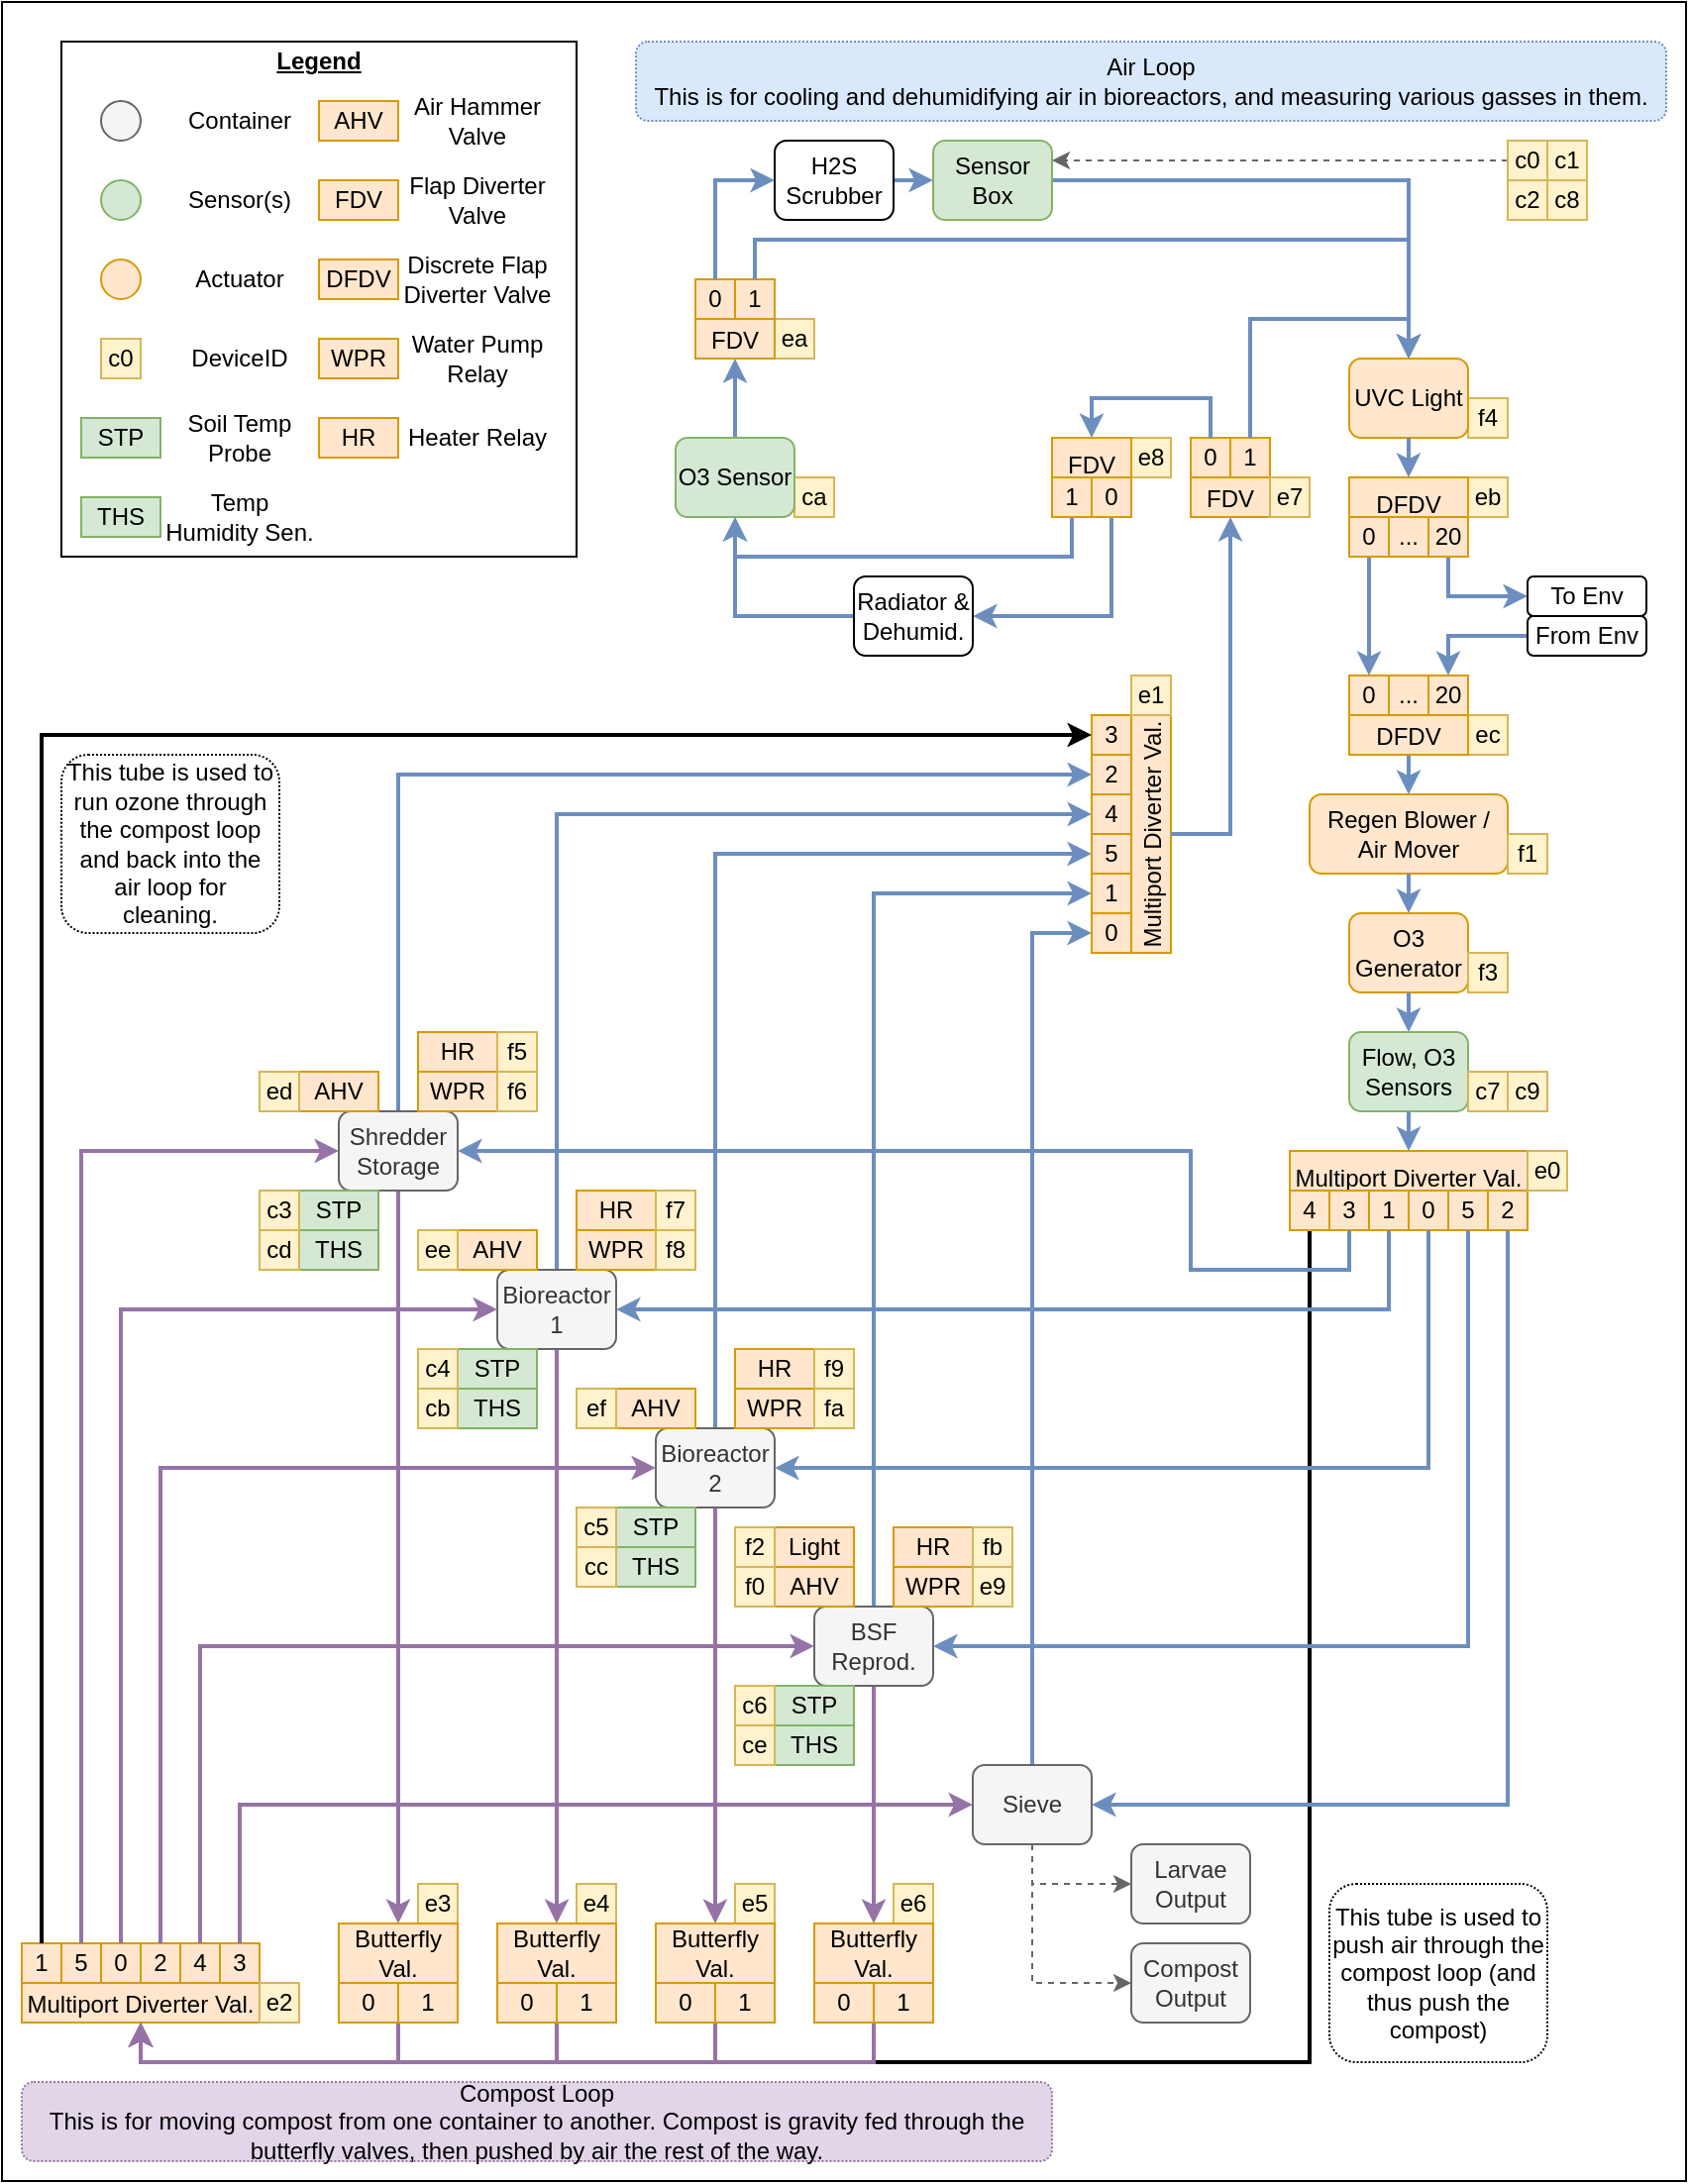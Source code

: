 <mxfile version="20.8.3" type="device"><diagram id="aEHWiN8BpHf5pg_L0daa" name="Page-1"><mxGraphModel dx="1257" dy="814" grid="1" gridSize="10" guides="1" tooltips="1" connect="1" arrows="1" fold="1" page="1" pageScale="1" pageWidth="850" pageHeight="1100" math="0" shadow="0"><root><mxCell id="0"/><mxCell id="1" parent="0"/><mxCell id="B4BlD_K5AVRJh_aEUENM-239" value="" style="rounded=0;whiteSpace=wrap;html=1;shadow=0;glass=0;sketch=0;fillStyle=auto;strokeColor=default;fillColor=default;gradientColor=none;" parent="1" vertex="1"><mxGeometry width="850" height="1100" as="geometry"/></mxCell><mxCell id="B4BlD_K5AVRJh_aEUENM-212" value="" style="rounded=0;whiteSpace=wrap;html=1;shadow=0;glass=0;sketch=0;fillStyle=auto;strokeColor=default;fillColor=default;gradientColor=none;" parent="1" vertex="1"><mxGeometry x="30" y="20" width="260" height="260" as="geometry"/></mxCell><mxCell id="B4BlD_K5AVRJh_aEUENM-64" style="edgeStyle=orthogonalEdgeStyle;rounded=0;orthogonalLoop=1;jettySize=auto;html=1;exitX=0.5;exitY=1;exitDx=0;exitDy=0;entryX=0.5;entryY=1;entryDx=0;entryDy=0;strokeWidth=2;" parent="1" source="B4BlD_K5AVRJh_aEUENM-39" target="B4BlD_K5AVRJh_aEUENM-8" edge="1"><mxGeometry relative="1" as="geometry"><Array as="points"><mxPoint x="660" y="1040"/><mxPoint x="70" y="1040"/></Array></mxGeometry></mxCell><mxCell id="B4BlD_K5AVRJh_aEUENM-24" style="edgeStyle=orthogonalEdgeStyle;rounded=0;orthogonalLoop=1;jettySize=auto;html=1;exitX=0.5;exitY=1;exitDx=0;exitDy=0;entryX=0.5;entryY=0;entryDx=0;entryDy=0;fillColor=#e1d5e7;strokeColor=#9673a6;strokeWidth=2;" parent="1" source="B4BlD_K5AVRJh_aEUENM-1" target="otc_umI00ZQ8Xx-n86Jv-44" edge="1"><mxGeometry relative="1" as="geometry"><mxPoint x="200" y="970" as="targetPoint"/></mxGeometry></mxCell><mxCell id="B4BlD_K5AVRJh_aEUENM-59" style="edgeStyle=orthogonalEdgeStyle;rounded=0;orthogonalLoop=1;jettySize=auto;html=1;exitX=0.5;exitY=0;exitDx=0;exitDy=0;entryX=0.5;entryY=1;entryDx=0;entryDy=0;strokeWidth=2;fillColor=#dae8fc;strokeColor=#6c8ebf;" parent="1" source="B4BlD_K5AVRJh_aEUENM-1" target="B4BlD_K5AVRJh_aEUENM-50" edge="1"><mxGeometry relative="1" as="geometry"/></mxCell><mxCell id="B4BlD_K5AVRJh_aEUENM-1" value="Shredder Storage" style="rounded=1;whiteSpace=wrap;html=1;fillColor=#f5f5f5;strokeColor=#666666;fontColor=#333333;" parent="1" vertex="1"><mxGeometry x="170" y="560" width="60" height="40" as="geometry"/></mxCell><mxCell id="B4BlD_K5AVRJh_aEUENM-63" style="edgeStyle=orthogonalEdgeStyle;rounded=0;orthogonalLoop=1;jettySize=auto;html=1;exitX=0.5;exitY=0;exitDx=0;exitDy=0;entryX=0.5;entryY=1;entryDx=0;entryDy=0;strokeWidth=2;fillColor=#dae8fc;strokeColor=#6c8ebf;" parent="1" source="B4BlD_K5AVRJh_aEUENM-2" target="B4BlD_K5AVRJh_aEUENM-54" edge="1"><mxGeometry relative="1" as="geometry"/></mxCell><mxCell id="B4BlD_K5AVRJh_aEUENM-74" style="edgeStyle=orthogonalEdgeStyle;rounded=0;orthogonalLoop=1;jettySize=auto;html=1;exitX=0.5;exitY=1;exitDx=0;exitDy=0;entryX=0;entryY=0.5;entryDx=0;entryDy=0;strokeWidth=1;fillColor=#f5f5f5;strokeColor=#666666;dashed=1;" parent="1" source="B4BlD_K5AVRJh_aEUENM-2" target="B4BlD_K5AVRJh_aEUENM-4" edge="1"><mxGeometry relative="1" as="geometry"/></mxCell><mxCell id="B4BlD_K5AVRJh_aEUENM-75" style="edgeStyle=orthogonalEdgeStyle;rounded=0;orthogonalLoop=1;jettySize=auto;html=1;exitX=0.5;exitY=1;exitDx=0;exitDy=0;entryX=0;entryY=0.5;entryDx=0;entryDy=0;dashed=1;strokeWidth=1;fillColor=#f5f5f5;strokeColor=#666666;" parent="1" source="B4BlD_K5AVRJh_aEUENM-2" target="B4BlD_K5AVRJh_aEUENM-3" edge="1"><mxGeometry relative="1" as="geometry"/></mxCell><mxCell id="B4BlD_K5AVRJh_aEUENM-2" value="Sieve" style="rounded=1;whiteSpace=wrap;html=1;fillColor=#f5f5f5;strokeColor=#666666;fontColor=#333333;" parent="1" vertex="1"><mxGeometry x="490" y="890" width="60" height="40" as="geometry"/></mxCell><mxCell id="B4BlD_K5AVRJh_aEUENM-3" value="Compost Output" style="rounded=1;whiteSpace=wrap;html=1;fillColor=#f5f5f5;strokeColor=#666666;fontColor=#333333;" parent="1" vertex="1"><mxGeometry x="570" y="980" width="60" height="40" as="geometry"/></mxCell><mxCell id="B4BlD_K5AVRJh_aEUENM-4" value="Larvae Output" style="rounded=1;whiteSpace=wrap;html=1;fillColor=#f5f5f5;strokeColor=#666666;fontColor=#333333;" parent="1" vertex="1"><mxGeometry x="570" y="930" width="60" height="40" as="geometry"/></mxCell><mxCell id="B4BlD_K5AVRJh_aEUENM-25" style="edgeStyle=orthogonalEdgeStyle;rounded=0;orthogonalLoop=1;jettySize=auto;html=1;exitX=0.5;exitY=1;exitDx=0;exitDy=0;entryX=0.5;entryY=0;entryDx=0;entryDy=0;strokeWidth=2;fillColor=#e1d5e7;strokeColor=#9673a6;" parent="1" source="B4BlD_K5AVRJh_aEUENM-5" target="otc_umI00ZQ8Xx-n86Jv-39" edge="1"><mxGeometry relative="1" as="geometry"><mxPoint x="280" y="970" as="targetPoint"/></mxGeometry></mxCell><mxCell id="B4BlD_K5AVRJh_aEUENM-60" style="edgeStyle=orthogonalEdgeStyle;rounded=0;orthogonalLoop=1;jettySize=auto;html=1;exitX=0.5;exitY=0;exitDx=0;exitDy=0;entryX=0.5;entryY=1;entryDx=0;entryDy=0;strokeWidth=2;fillColor=#dae8fc;strokeColor=#6c8ebf;" parent="1" source="B4BlD_K5AVRJh_aEUENM-5" target="B4BlD_K5AVRJh_aEUENM-51" edge="1"><mxGeometry relative="1" as="geometry"/></mxCell><mxCell id="B4BlD_K5AVRJh_aEUENM-5" value="Bioreactor 1" style="rounded=1;whiteSpace=wrap;html=1;fillColor=#f5f5f5;strokeColor=#666666;fontColor=#333333;" parent="1" vertex="1"><mxGeometry x="250" y="640" width="60" height="40" as="geometry"/></mxCell><mxCell id="B4BlD_K5AVRJh_aEUENM-26" style="edgeStyle=orthogonalEdgeStyle;rounded=0;orthogonalLoop=1;jettySize=auto;html=1;exitX=0.5;exitY=1;exitDx=0;exitDy=0;entryX=0.5;entryY=0;entryDx=0;entryDy=0;strokeWidth=2;fillColor=#e1d5e7;strokeColor=#9673a6;" parent="1" source="B4BlD_K5AVRJh_aEUENM-6" target="otc_umI00ZQ8Xx-n86Jv-34" edge="1"><mxGeometry relative="1" as="geometry"><mxPoint x="360" y="970" as="targetPoint"/></mxGeometry></mxCell><mxCell id="B4BlD_K5AVRJh_aEUENM-61" style="edgeStyle=orthogonalEdgeStyle;rounded=0;orthogonalLoop=1;jettySize=auto;html=1;exitX=0.5;exitY=0;exitDx=0;exitDy=0;entryX=0.5;entryY=1;entryDx=0;entryDy=0;strokeWidth=2;fillColor=#dae8fc;strokeColor=#6c8ebf;" parent="1" source="B4BlD_K5AVRJh_aEUENM-6" target="B4BlD_K5AVRJh_aEUENM-52" edge="1"><mxGeometry relative="1" as="geometry"/></mxCell><mxCell id="B4BlD_K5AVRJh_aEUENM-6" value="Bioreactor 2" style="rounded=1;whiteSpace=wrap;html=1;fillColor=#f5f5f5;strokeColor=#666666;fontColor=#333333;" parent="1" vertex="1"><mxGeometry x="330" y="720" width="60" height="40" as="geometry"/></mxCell><mxCell id="B4BlD_K5AVRJh_aEUENM-27" style="edgeStyle=orthogonalEdgeStyle;rounded=0;orthogonalLoop=1;jettySize=auto;html=1;exitX=0.5;exitY=1;exitDx=0;exitDy=0;entryX=0.5;entryY=0;entryDx=0;entryDy=0;strokeWidth=2;fillColor=#e1d5e7;strokeColor=#9673a6;" parent="1" source="B4BlD_K5AVRJh_aEUENM-7" target="otc_umI00ZQ8Xx-n86Jv-29" edge="1"><mxGeometry relative="1" as="geometry"><mxPoint x="440" y="970" as="targetPoint"/></mxGeometry></mxCell><mxCell id="B4BlD_K5AVRJh_aEUENM-62" style="edgeStyle=orthogonalEdgeStyle;rounded=0;orthogonalLoop=1;jettySize=auto;html=1;exitX=0.5;exitY=0;exitDx=0;exitDy=0;entryX=0.5;entryY=1;entryDx=0;entryDy=0;strokeWidth=2;fillColor=#dae8fc;strokeColor=#6c8ebf;" parent="1" source="B4BlD_K5AVRJh_aEUENM-7" target="B4BlD_K5AVRJh_aEUENM-53" edge="1"><mxGeometry relative="1" as="geometry"/></mxCell><mxCell id="B4BlD_K5AVRJh_aEUENM-7" value="BSF Reprod." style="rounded=1;whiteSpace=wrap;html=1;fillColor=#f5f5f5;strokeColor=#666666;fontColor=#333333;" parent="1" vertex="1"><mxGeometry x="410" y="810" width="60" height="40" as="geometry"/></mxCell><mxCell id="B4BlD_K5AVRJh_aEUENM-19" value="" style="group;fillColor=#ffe6cc;strokeColor=#d79b00;" parent="1" vertex="1" connectable="0"><mxGeometry x="10" y="980" width="120" height="40" as="geometry"/></mxCell><mxCell id="B4BlD_K5AVRJh_aEUENM-8" value="Multiport Diverter Val." style="rounded=0;whiteSpace=wrap;html=1;verticalAlign=bottom;fillColor=#ffe6cc;strokeColor=#d79b00;" parent="B4BlD_K5AVRJh_aEUENM-19" vertex="1"><mxGeometry width="120" height="40" as="geometry"/></mxCell><mxCell id="B4BlD_K5AVRJh_aEUENM-9" value="1" style="text;html=1;strokeColor=#d79b00;fillColor=#ffe6cc;align=center;verticalAlign=middle;whiteSpace=wrap;rounded=0;" parent="B4BlD_K5AVRJh_aEUENM-19" vertex="1"><mxGeometry width="20" height="20" as="geometry"/></mxCell><mxCell id="B4BlD_K5AVRJh_aEUENM-10" value="5" style="text;html=1;strokeColor=#d79b00;fillColor=#ffe6cc;align=center;verticalAlign=middle;whiteSpace=wrap;rounded=0;" parent="B4BlD_K5AVRJh_aEUENM-19" vertex="1"><mxGeometry x="20" width="20" height="20" as="geometry"/></mxCell><mxCell id="B4BlD_K5AVRJh_aEUENM-11" value="0" style="text;html=1;strokeColor=#d79b00;fillColor=#ffe6cc;align=center;verticalAlign=middle;whiteSpace=wrap;rounded=0;" parent="B4BlD_K5AVRJh_aEUENM-19" vertex="1"><mxGeometry x="40" width="20" height="20" as="geometry"/></mxCell><mxCell id="B4BlD_K5AVRJh_aEUENM-12" value="2" style="text;html=1;strokeColor=#d79b00;fillColor=#ffe6cc;align=center;verticalAlign=middle;whiteSpace=wrap;rounded=0;" parent="B4BlD_K5AVRJh_aEUENM-19" vertex="1"><mxGeometry x="60" width="20" height="20" as="geometry"/></mxCell><mxCell id="B4BlD_K5AVRJh_aEUENM-13" value="4" style="text;html=1;strokeColor=#d79b00;fillColor=#ffe6cc;align=center;verticalAlign=middle;whiteSpace=wrap;rounded=0;" parent="B4BlD_K5AVRJh_aEUENM-19" vertex="1"><mxGeometry x="80" width="20" height="20" as="geometry"/></mxCell><mxCell id="B4BlD_K5AVRJh_aEUENM-14" value="3" style="text;html=1;strokeColor=#d79b00;fillColor=#ffe6cc;align=center;verticalAlign=middle;whiteSpace=wrap;rounded=0;" parent="B4BlD_K5AVRJh_aEUENM-19" vertex="1"><mxGeometry x="100" width="20" height="20" as="geometry"/></mxCell><mxCell id="B4BlD_K5AVRJh_aEUENM-28" style="edgeStyle=orthogonalEdgeStyle;rounded=0;orthogonalLoop=1;jettySize=auto;html=1;entryX=0.5;entryY=1;entryDx=0;entryDy=0;strokeWidth=2;fillColor=#e1d5e7;strokeColor=#9673a6;exitX=1;exitY=1;exitDx=0;exitDy=0;" parent="1" source="otc_umI00ZQ8Xx-n86Jv-31" target="B4BlD_K5AVRJh_aEUENM-8" edge="1"><mxGeometry relative="1" as="geometry"><mxPoint x="470" y="1030" as="sourcePoint"/></mxGeometry></mxCell><mxCell id="B4BlD_K5AVRJh_aEUENM-32" style="edgeStyle=orthogonalEdgeStyle;rounded=0;orthogonalLoop=1;jettySize=auto;html=1;entryX=0.5;entryY=1;entryDx=0;entryDy=0;strokeWidth=2;fillColor=#e1d5e7;strokeColor=#9673a6;exitX=1;exitY=1;exitDx=0;exitDy=0;" parent="1" source="otc_umI00ZQ8Xx-n86Jv-36" target="B4BlD_K5AVRJh_aEUENM-8" edge="1"><mxGeometry relative="1" as="geometry"><mxPoint x="400" y="1030" as="sourcePoint"/></mxGeometry></mxCell><mxCell id="B4BlD_K5AVRJh_aEUENM-31" style="edgeStyle=orthogonalEdgeStyle;rounded=0;orthogonalLoop=1;jettySize=auto;html=1;entryX=0.5;entryY=1;entryDx=0;entryDy=0;strokeWidth=2;fillColor=#e1d5e7;strokeColor=#9673a6;exitX=1;exitY=1;exitDx=0;exitDy=0;" parent="1" source="otc_umI00ZQ8Xx-n86Jv-41" target="B4BlD_K5AVRJh_aEUENM-8" edge="1"><mxGeometry relative="1" as="geometry"><mxPoint x="250" y="1030" as="sourcePoint"/></mxGeometry></mxCell><mxCell id="B4BlD_K5AVRJh_aEUENM-30" style="edgeStyle=orthogonalEdgeStyle;rounded=0;orthogonalLoop=1;jettySize=auto;html=1;entryX=0.5;entryY=1;entryDx=0;entryDy=0;strokeWidth=2;fillColor=#e1d5e7;strokeColor=#9673a6;exitX=1;exitY=1;exitDx=0;exitDy=0;" parent="1" source="otc_umI00ZQ8Xx-n86Jv-46" target="B4BlD_K5AVRJh_aEUENM-8" edge="1"><mxGeometry relative="1" as="geometry"><mxPoint x="220" y="1030" as="sourcePoint"/></mxGeometry></mxCell><mxCell id="B4BlD_K5AVRJh_aEUENM-33" style="edgeStyle=orthogonalEdgeStyle;rounded=0;orthogonalLoop=1;jettySize=auto;html=1;exitX=0.5;exitY=0;exitDx=0;exitDy=0;entryX=0;entryY=0.5;entryDx=0;entryDy=0;strokeWidth=2;fillColor=#e1d5e7;strokeColor=#9673a6;" parent="1" source="B4BlD_K5AVRJh_aEUENM-11" target="B4BlD_K5AVRJh_aEUENM-5" edge="1"><mxGeometry relative="1" as="geometry"/></mxCell><mxCell id="B4BlD_K5AVRJh_aEUENM-34" style="edgeStyle=orthogonalEdgeStyle;rounded=0;orthogonalLoop=1;jettySize=auto;html=1;exitX=0.5;exitY=0;exitDx=0;exitDy=0;entryX=0;entryY=0.5;entryDx=0;entryDy=0;strokeWidth=2;fillColor=#e1d5e7;strokeColor=#9673a6;" parent="1" source="B4BlD_K5AVRJh_aEUENM-12" target="B4BlD_K5AVRJh_aEUENM-6" edge="1"><mxGeometry relative="1" as="geometry"/></mxCell><mxCell id="B4BlD_K5AVRJh_aEUENM-35" style="edgeStyle=orthogonalEdgeStyle;rounded=0;orthogonalLoop=1;jettySize=auto;html=1;exitX=0.5;exitY=0;exitDx=0;exitDy=0;entryX=0;entryY=0.5;entryDx=0;entryDy=0;strokeWidth=2;fillColor=#e1d5e7;strokeColor=#9673a6;" parent="1" source="B4BlD_K5AVRJh_aEUENM-13" target="B4BlD_K5AVRJh_aEUENM-7" edge="1"><mxGeometry relative="1" as="geometry"/></mxCell><mxCell id="B4BlD_K5AVRJh_aEUENM-36" style="edgeStyle=orthogonalEdgeStyle;rounded=0;orthogonalLoop=1;jettySize=auto;html=1;exitX=0.5;exitY=0;exitDx=0;exitDy=0;entryX=0;entryY=0.5;entryDx=0;entryDy=0;strokeWidth=2;fillColor=#e1d5e7;strokeColor=#9673a6;" parent="1" source="B4BlD_K5AVRJh_aEUENM-14" target="B4BlD_K5AVRJh_aEUENM-2" edge="1"><mxGeometry relative="1" as="geometry"/></mxCell><mxCell id="B4BlD_K5AVRJh_aEUENM-45" value="" style="group;fillColor=#ffe6cc;strokeColor=#d79b00;" parent="1" vertex="1" connectable="0"><mxGeometry x="650" y="580" width="120" height="40" as="geometry"/></mxCell><mxCell id="B4BlD_K5AVRJh_aEUENM-38" value="Multiport Diverter Val." style="rounded=0;whiteSpace=wrap;html=1;verticalAlign=top;fillColor=#ffe6cc;strokeColor=#d79b00;" parent="B4BlD_K5AVRJh_aEUENM-45" vertex="1"><mxGeometry width="120" height="40" as="geometry"/></mxCell><mxCell id="B4BlD_K5AVRJh_aEUENM-39" value="4" style="text;html=1;strokeColor=#d79b00;fillColor=#ffe6cc;align=center;verticalAlign=middle;whiteSpace=wrap;rounded=0;" parent="B4BlD_K5AVRJh_aEUENM-45" vertex="1"><mxGeometry y="20" width="20" height="20" as="geometry"/></mxCell><mxCell id="B4BlD_K5AVRJh_aEUENM-40" value="3" style="text;html=1;strokeColor=#d79b00;fillColor=#ffe6cc;align=center;verticalAlign=middle;whiteSpace=wrap;rounded=0;" parent="B4BlD_K5AVRJh_aEUENM-45" vertex="1"><mxGeometry x="20" y="20" width="20" height="20" as="geometry"/></mxCell><mxCell id="B4BlD_K5AVRJh_aEUENM-41" value="1" style="text;html=1;strokeColor=#d79b00;fillColor=#ffe6cc;align=center;verticalAlign=middle;whiteSpace=wrap;rounded=0;" parent="B4BlD_K5AVRJh_aEUENM-45" vertex="1"><mxGeometry x="40" y="20" width="20" height="20" as="geometry"/></mxCell><mxCell id="B4BlD_K5AVRJh_aEUENM-42" value="0" style="text;html=1;strokeColor=#d79b00;fillColor=#ffe6cc;align=center;verticalAlign=middle;whiteSpace=wrap;rounded=0;" parent="B4BlD_K5AVRJh_aEUENM-45" vertex="1"><mxGeometry x="60" y="20" width="20" height="20" as="geometry"/></mxCell><mxCell id="B4BlD_K5AVRJh_aEUENM-43" value="5" style="text;html=1;strokeColor=#d79b00;fillColor=#ffe6cc;align=center;verticalAlign=middle;whiteSpace=wrap;rounded=0;" parent="B4BlD_K5AVRJh_aEUENM-45" vertex="1"><mxGeometry x="80" y="20" width="20" height="20" as="geometry"/></mxCell><mxCell id="B4BlD_K5AVRJh_aEUENM-44" value="2" style="text;html=1;strokeColor=#d79b00;fillColor=#ffe6cc;align=center;verticalAlign=middle;whiteSpace=wrap;rounded=0;" parent="B4BlD_K5AVRJh_aEUENM-45" vertex="1"><mxGeometry x="100" y="20" width="20" height="20" as="geometry"/></mxCell><mxCell id="B4BlD_K5AVRJh_aEUENM-57" value="" style="group;fillColor=#ffe6cc;strokeColor=#d79b00;" parent="1" vertex="1" connectable="0"><mxGeometry x="550" y="360" width="40" height="120" as="geometry"/></mxCell><mxCell id="B4BlD_K5AVRJh_aEUENM-48" value="Multiport Diverter Val." style="rounded=0;whiteSpace=wrap;html=1;verticalAlign=bottom;fillColor=#ffe6cc;strokeColor=#d79b00;direction=south;horizontal=0;" parent="B4BlD_K5AVRJh_aEUENM-57" vertex="1"><mxGeometry width="40" height="120" as="geometry"/></mxCell><mxCell id="B4BlD_K5AVRJh_aEUENM-49" value="3" style="text;html=1;strokeColor=#d79b00;fillColor=#ffe6cc;align=center;verticalAlign=middle;whiteSpace=wrap;rounded=0;direction=south;" parent="B4BlD_K5AVRJh_aEUENM-57" vertex="1"><mxGeometry width="20" height="20" as="geometry"/></mxCell><mxCell id="B4BlD_K5AVRJh_aEUENM-50" value="2" style="text;html=1;strokeColor=#d79b00;fillColor=#ffe6cc;align=center;verticalAlign=middle;whiteSpace=wrap;rounded=0;direction=south;" parent="B4BlD_K5AVRJh_aEUENM-57" vertex="1"><mxGeometry y="20" width="20" height="20" as="geometry"/></mxCell><mxCell id="B4BlD_K5AVRJh_aEUENM-51" value="4" style="text;html=1;strokeColor=#d79b00;fillColor=#ffe6cc;align=center;verticalAlign=middle;whiteSpace=wrap;rounded=0;direction=south;" parent="B4BlD_K5AVRJh_aEUENM-57" vertex="1"><mxGeometry y="40" width="20" height="20" as="geometry"/></mxCell><mxCell id="B4BlD_K5AVRJh_aEUENM-52" value="5" style="text;html=1;strokeColor=#d79b00;fillColor=#ffe6cc;align=center;verticalAlign=middle;whiteSpace=wrap;rounded=0;direction=south;" parent="B4BlD_K5AVRJh_aEUENM-57" vertex="1"><mxGeometry y="60" width="20" height="20" as="geometry"/></mxCell><mxCell id="B4BlD_K5AVRJh_aEUENM-53" value="1" style="text;html=1;strokeColor=#d79b00;fillColor=#ffe6cc;align=center;verticalAlign=middle;whiteSpace=wrap;rounded=0;direction=south;" parent="B4BlD_K5AVRJh_aEUENM-57" vertex="1"><mxGeometry y="80" width="20" height="20" as="geometry"/></mxCell><mxCell id="B4BlD_K5AVRJh_aEUENM-54" value="0" style="text;html=1;strokeColor=#d79b00;fillColor=#ffe6cc;align=center;verticalAlign=middle;whiteSpace=wrap;rounded=0;direction=south;" parent="B4BlD_K5AVRJh_aEUENM-57" vertex="1"><mxGeometry y="100" width="20" height="20" as="geometry"/></mxCell><mxCell id="B4BlD_K5AVRJh_aEUENM-58" style="edgeStyle=orthogonalEdgeStyle;rounded=0;orthogonalLoop=1;jettySize=auto;html=1;exitX=0.5;exitY=0;exitDx=0;exitDy=0;entryX=0.5;entryY=1;entryDx=0;entryDy=0;strokeWidth=2;" parent="1" source="B4BlD_K5AVRJh_aEUENM-9" target="B4BlD_K5AVRJh_aEUENM-49" edge="1"><mxGeometry relative="1" as="geometry"/></mxCell><mxCell id="B4BlD_K5AVRJh_aEUENM-65" style="edgeStyle=orthogonalEdgeStyle;rounded=0;orthogonalLoop=1;jettySize=auto;html=1;exitX=0.5;exitY=1;exitDx=0;exitDy=0;entryX=1;entryY=0.5;entryDx=0;entryDy=0;strokeWidth=2;fillColor=#dae8fc;strokeColor=#6c8ebf;" parent="1" source="B4BlD_K5AVRJh_aEUENM-40" target="B4BlD_K5AVRJh_aEUENM-1" edge="1"><mxGeometry relative="1" as="geometry"><Array as="points"><mxPoint x="680" y="640"/><mxPoint x="600" y="640"/><mxPoint x="600" y="580"/></Array></mxGeometry></mxCell><mxCell id="B4BlD_K5AVRJh_aEUENM-66" style="edgeStyle=orthogonalEdgeStyle;rounded=0;orthogonalLoop=1;jettySize=auto;html=1;exitX=0.5;exitY=1;exitDx=0;exitDy=0;entryX=1;entryY=0.5;entryDx=0;entryDy=0;strokeWidth=2;fillColor=#dae8fc;strokeColor=#6c8ebf;" parent="1" source="B4BlD_K5AVRJh_aEUENM-41" target="B4BlD_K5AVRJh_aEUENM-5" edge="1"><mxGeometry relative="1" as="geometry"/></mxCell><mxCell id="B4BlD_K5AVRJh_aEUENM-67" style="edgeStyle=orthogonalEdgeStyle;rounded=0;orthogonalLoop=1;jettySize=auto;html=1;exitX=0.5;exitY=1;exitDx=0;exitDy=0;entryX=1;entryY=0.5;entryDx=0;entryDy=0;strokeWidth=2;fillColor=#dae8fc;strokeColor=#6c8ebf;" parent="1" source="B4BlD_K5AVRJh_aEUENM-42" target="B4BlD_K5AVRJh_aEUENM-6" edge="1"><mxGeometry relative="1" as="geometry"/></mxCell><mxCell id="B4BlD_K5AVRJh_aEUENM-68" style="edgeStyle=orthogonalEdgeStyle;rounded=0;orthogonalLoop=1;jettySize=auto;html=1;exitX=0.5;exitY=1;exitDx=0;exitDy=0;entryX=1;entryY=0.5;entryDx=0;entryDy=0;strokeWidth=2;fillColor=#dae8fc;strokeColor=#6c8ebf;" parent="1" source="B4BlD_K5AVRJh_aEUENM-43" target="B4BlD_K5AVRJh_aEUENM-7" edge="1"><mxGeometry relative="1" as="geometry"/></mxCell><mxCell id="B4BlD_K5AVRJh_aEUENM-69" style="edgeStyle=orthogonalEdgeStyle;rounded=0;orthogonalLoop=1;jettySize=auto;html=1;exitX=0.5;exitY=1;exitDx=0;exitDy=0;entryX=1;entryY=0.5;entryDx=0;entryDy=0;strokeWidth=2;fillColor=#dae8fc;strokeColor=#6c8ebf;" parent="1" source="B4BlD_K5AVRJh_aEUENM-44" target="B4BlD_K5AVRJh_aEUENM-2" edge="1"><mxGeometry relative="1" as="geometry"/></mxCell><mxCell id="B4BlD_K5AVRJh_aEUENM-70" value="AHV" style="rounded=0;whiteSpace=wrap;html=1;verticalAlign=middle;fillColor=#ffe6cc;strokeColor=#d79b00;" parent="1" vertex="1"><mxGeometry x="150" y="540" width="40" height="20" as="geometry"/></mxCell><mxCell id="B4BlD_K5AVRJh_aEUENM-71" value="AHV" style="rounded=0;whiteSpace=wrap;html=1;verticalAlign=middle;fillColor=#ffe6cc;strokeColor=#d79b00;" parent="1" vertex="1"><mxGeometry x="230" y="620" width="40" height="20" as="geometry"/></mxCell><mxCell id="B4BlD_K5AVRJh_aEUENM-72" value="AHV" style="rounded=0;whiteSpace=wrap;html=1;verticalAlign=middle;fillColor=#ffe6cc;strokeColor=#d79b00;" parent="1" vertex="1"><mxGeometry x="310" y="700" width="40" height="20" as="geometry"/></mxCell><mxCell id="B4BlD_K5AVRJh_aEUENM-73" value="AHV" style="rounded=0;whiteSpace=wrap;html=1;verticalAlign=middle;fillColor=#ffe6cc;strokeColor=#d79b00;" parent="1" vertex="1"><mxGeometry x="390" y="790" width="40" height="20" as="geometry"/></mxCell><mxCell id="B4BlD_K5AVRJh_aEUENM-118" value="To Env" style="rounded=1;whiteSpace=wrap;html=1;" parent="1" vertex="1"><mxGeometry x="770" y="290" width="60" height="20" as="geometry"/></mxCell><mxCell id="B4BlD_K5AVRJh_aEUENM-120" style="edgeStyle=orthogonalEdgeStyle;rounded=0;orthogonalLoop=1;jettySize=auto;html=1;exitX=1;exitY=0.5;exitDx=0;exitDy=0;strokeWidth=2;fillColor=#dae8fc;strokeColor=#6c8ebf;entryX=0;entryY=0.5;entryDx=0;entryDy=0;" parent="1" source="B4BlD_K5AVRJh_aEUENM-116" target="B4BlD_K5AVRJh_aEUENM-218" edge="1"><mxGeometry relative="1" as="geometry"><mxPoint x="700" y="350" as="targetPoint"/></mxGeometry></mxCell><mxCell id="B4BlD_K5AVRJh_aEUENM-144" style="edgeStyle=orthogonalEdgeStyle;rounded=0;orthogonalLoop=1;jettySize=auto;html=1;exitX=1;exitY=0.5;exitDx=0;exitDy=0;entryX=0;entryY=0.5;entryDx=0;entryDy=0;strokeWidth=2;fillColor=#dae8fc;strokeColor=#6c8ebf;" parent="1" source="B4BlD_K5AVRJh_aEUENM-140" target="B4BlD_K5AVRJh_aEUENM-142" edge="1"><mxGeometry relative="1" as="geometry"/></mxCell><mxCell id="B4BlD_K5AVRJh_aEUENM-140" value="H2S Scrubber" style="rounded=1;whiteSpace=wrap;html=1;" parent="1" vertex="1"><mxGeometry x="390" y="70" width="60" height="40" as="geometry"/></mxCell><mxCell id="gRAF_eGHe68IPw0R-6ob-53" style="edgeStyle=orthogonalEdgeStyle;rounded=0;orthogonalLoop=1;jettySize=auto;html=1;exitX=1;exitY=0.5;exitDx=0;exitDy=0;entryX=0.5;entryY=0;entryDx=0;entryDy=0;strokeWidth=2;fillColor=#dae8fc;strokeColor=#6c8ebf;" parent="1" source="B4BlD_K5AVRJh_aEUENM-142" target="qZVLulj8x6zAEKee0izX-6" edge="1"><mxGeometry relative="1" as="geometry"/></mxCell><mxCell id="B4BlD_K5AVRJh_aEUENM-142" value="Sensor Box" style="rounded=1;whiteSpace=wrap;html=1;fillColor=#d5e8d4;strokeColor=#82b366;" parent="1" vertex="1"><mxGeometry x="470" y="70" width="60" height="40" as="geometry"/></mxCell><mxCell id="B4BlD_K5AVRJh_aEUENM-147" style="edgeStyle=orthogonalEdgeStyle;rounded=0;orthogonalLoop=1;jettySize=auto;html=1;exitX=1;exitY=0.5;exitDx=0;exitDy=0;entryX=0;entryY=0.5;entryDx=0;entryDy=0;strokeWidth=2;fillColor=#dae8fc;strokeColor=#6c8ebf;" parent="1" source="B4BlD_K5AVRJh_aEUENM-117" target="B4BlD_K5AVRJh_aEUENM-118" edge="1"><mxGeometry relative="1" as="geometry"><mxPoint x="810" y="460" as="targetPoint"/></mxGeometry></mxCell><mxCell id="B4BlD_K5AVRJh_aEUENM-155" value="Compost Loop&lt;br&gt;This is for moving compost from one container to another. Compost is gravity fed through the butterfly valves, then pushed by air the rest of the way." style="text;html=1;strokeColor=#9673a6;fillColor=#e1d5e7;align=center;verticalAlign=middle;whiteSpace=wrap;rounded=1;glass=0;sketch=0;shadow=0;dashed=1;dashPattern=1 1;fillStyle=auto;gradientColor=none;perimeterSpacing=0;" parent="1" vertex="1"><mxGeometry x="10" y="1050" width="520" height="40" as="geometry"/></mxCell><mxCell id="B4BlD_K5AVRJh_aEUENM-158" value="This tube is used to run ozone through the compost loop and back into the air loop for cleaning." style="text;html=1;align=center;verticalAlign=middle;whiteSpace=wrap;rounded=1;glass=0;sketch=0;shadow=0;dashed=1;dashPattern=1 1;fillStyle=auto;perimeterSpacing=0;fillColor=default;strokeColor=default;" parent="1" vertex="1"><mxGeometry x="30" y="380" width="110" height="90" as="geometry"/></mxCell><mxCell id="B4BlD_K5AVRJh_aEUENM-159" value="Air Loop&lt;br&gt;This is for cooling and dehumidifying air in bioreactors, and measuring various gasses in them." style="text;html=1;strokeColor=#6c8ebf;fillColor=#dae8fc;align=center;verticalAlign=middle;whiteSpace=wrap;rounded=1;glass=0;sketch=0;shadow=0;dashed=1;dashPattern=1 1;fillStyle=auto;perimeterSpacing=0;" parent="1" vertex="1"><mxGeometry x="320" y="20" width="520" height="40" as="geometry"/></mxCell><mxCell id="B4BlD_K5AVRJh_aEUENM-176" style="edgeStyle=orthogonalEdgeStyle;rounded=0;orthogonalLoop=1;jettySize=auto;html=1;entryX=0.5;entryY=0;entryDx=0;entryDy=0;strokeWidth=2;fillColor=#dae8fc;strokeColor=#6c8ebf;exitX=0.5;exitY=1;exitDx=0;exitDy=0;" parent="1" source="gRAF_eGHe68IPw0R-6ob-3" target="B4BlD_K5AVRJh_aEUENM-38" edge="1"><mxGeometry relative="1" as="geometry"><mxPoint x="620" y="560" as="sourcePoint"/></mxGeometry></mxCell><mxCell id="B4BlD_K5AVRJh_aEUENM-175" value="O3 Generator" style="rounded=1;whiteSpace=wrap;html=1;fillColor=#ffe6cc;strokeColor=#d79b00;" parent="1" vertex="1"><mxGeometry x="680" y="460" width="60" height="40" as="geometry"/></mxCell><mxCell id="B4BlD_K5AVRJh_aEUENM-177" value="WPR" style="rounded=0;whiteSpace=wrap;html=1;verticalAlign=middle;fillColor=#ffe6cc;strokeColor=#d79b00;" parent="1" vertex="1"><mxGeometry x="210" y="540" width="40" height="20" as="geometry"/></mxCell><mxCell id="B4BlD_K5AVRJh_aEUENM-178" value="WPR" style="rounded=0;whiteSpace=wrap;html=1;verticalAlign=middle;fillColor=#ffe6cc;strokeColor=#d79b00;" parent="1" vertex="1"><mxGeometry x="290" y="620" width="40" height="20" as="geometry"/></mxCell><mxCell id="B4BlD_K5AVRJh_aEUENM-179" value="WPR" style="rounded=0;whiteSpace=wrap;html=1;verticalAlign=middle;fillColor=#ffe6cc;strokeColor=#d79b00;" parent="1" vertex="1"><mxGeometry x="370" y="700" width="40" height="20" as="geometry"/></mxCell><mxCell id="B4BlD_K5AVRJh_aEUENM-180" value="WPR" style="rounded=0;whiteSpace=wrap;html=1;verticalAlign=middle;fillColor=#ffe6cc;strokeColor=#d79b00;" parent="1" vertex="1"><mxGeometry x="450" y="790" width="40" height="20" as="geometry"/></mxCell><mxCell id="B4BlD_K5AVRJh_aEUENM-187" style="edgeStyle=orthogonalEdgeStyle;rounded=0;orthogonalLoop=1;jettySize=auto;html=1;exitX=0.5;exitY=0;exitDx=0;exitDy=0;entryX=0.5;entryY=1;entryDx=0;entryDy=0;strokeWidth=2;fillColor=#dae8fc;strokeColor=#6c8ebf;" parent="1" source="B4BlD_K5AVRJh_aEUENM-48" target="B4BlD_K5AVRJh_aEUENM-189" edge="1"><mxGeometry relative="1" as="geometry"><mxPoint x="640" y="360" as="targetPoint"/></mxGeometry></mxCell><mxCell id="B4BlD_K5AVRJh_aEUENM-188" value="" style="group;fillColor=#ffe6cc;strokeColor=#d79b00;" parent="1" vertex="1" connectable="0"><mxGeometry x="600" y="220" width="40" height="40" as="geometry"/></mxCell><mxCell id="B4BlD_K5AVRJh_aEUENM-189" value="FDV" style="rounded=0;whiteSpace=wrap;html=1;verticalAlign=bottom;fillColor=#ffe6cc;strokeColor=#d79b00;direction=north;horizontal=0;flipH=0;rotation=90;" parent="B4BlD_K5AVRJh_aEUENM-188" vertex="1"><mxGeometry width="40" height="40" as="geometry"/></mxCell><mxCell id="B4BlD_K5AVRJh_aEUENM-190" value="0" style="text;html=1;strokeColor=#d79b00;fillColor=#ffe6cc;align=center;verticalAlign=middle;whiteSpace=wrap;rounded=0;direction=south;" parent="B4BlD_K5AVRJh_aEUENM-188" vertex="1"><mxGeometry width="20" height="20" as="geometry"/></mxCell><mxCell id="B4BlD_K5AVRJh_aEUENM-191" value="1" style="text;html=1;strokeColor=#d79b00;fillColor=#ffe6cc;align=center;verticalAlign=middle;whiteSpace=wrap;rounded=0;direction=south;" parent="B4BlD_K5AVRJh_aEUENM-188" vertex="1"><mxGeometry x="20" width="20" height="20" as="geometry"/></mxCell><mxCell id="B4BlD_K5AVRJh_aEUENM-193" style="rounded=0;orthogonalLoop=1;jettySize=auto;html=1;exitX=0;exitY=0.5;exitDx=0;exitDy=0;entryX=0.5;entryY=0;entryDx=0;entryDy=0;strokeWidth=2;fillColor=#dae8fc;strokeColor=#6c8ebf;edgeStyle=orthogonalEdgeStyle;" parent="1" source="B4BlD_K5AVRJh_aEUENM-190" target="gRAF_eGHe68IPw0R-6ob-8" edge="1"><mxGeometry relative="1" as="geometry"><mxPoint x="500" y="220" as="sourcePoint"/><mxPoint x="560.0" y="160" as="targetPoint"/></mxGeometry></mxCell><mxCell id="B4BlD_K5AVRJh_aEUENM-197" value="This tube is used to push air through the compost loop (and thus push the compost)" style="text;html=1;align=center;verticalAlign=middle;whiteSpace=wrap;rounded=1;glass=0;sketch=0;shadow=0;dashed=1;dashPattern=1 1;fillStyle=auto;perimeterSpacing=0;fillColor=default;strokeColor=default;" parent="1" vertex="1"><mxGeometry x="670" y="950" width="110" height="90" as="geometry"/></mxCell><mxCell id="B4BlD_K5AVRJh_aEUENM-200" value="Container" style="text;html=1;strokeColor=none;fillColor=none;align=center;verticalAlign=middle;whiteSpace=wrap;rounded=0;shadow=0;glass=0;dashed=1;dashPattern=1 1;sketch=1;fillStyle=auto;" parent="1" vertex="1"><mxGeometry x="80" y="40" width="80" height="40" as="geometry"/></mxCell><mxCell id="B4BlD_K5AVRJh_aEUENM-202" value="Sensor(s)" style="text;html=1;strokeColor=none;fillColor=none;align=center;verticalAlign=middle;whiteSpace=wrap;rounded=0;shadow=0;glass=0;dashed=1;dashPattern=1 1;sketch=1;fillStyle=auto;" parent="1" vertex="1"><mxGeometry x="80" y="80" width="80" height="40" as="geometry"/></mxCell><mxCell id="B4BlD_K5AVRJh_aEUENM-207" value="Actuator" style="text;html=1;strokeColor=none;fillColor=none;align=center;verticalAlign=middle;whiteSpace=wrap;rounded=0;shadow=0;glass=0;dashed=1;dashPattern=1 1;sketch=1;fillStyle=auto;" parent="1" vertex="1"><mxGeometry x="80" y="120" width="80" height="40" as="geometry"/></mxCell><mxCell id="B4BlD_K5AVRJh_aEUENM-211" value="Legend" style="text;html=1;strokeColor=none;fillColor=none;align=center;verticalAlign=middle;whiteSpace=wrap;rounded=0;shadow=0;glass=0;dashed=1;dashPattern=1 1;sketch=1;fillStyle=auto;fontStyle=5" parent="1" vertex="1"><mxGeometry x="40" y="20" width="240" height="20" as="geometry"/></mxCell><mxCell id="B4BlD_K5AVRJh_aEUENM-214" value="Regen Blower / Air Mover" style="rounded=1;whiteSpace=wrap;html=1;fillColor=#ffe6cc;strokeColor=#d79b00;" parent="1" vertex="1"><mxGeometry x="660" y="400" width="100" height="40" as="geometry"/></mxCell><mxCell id="B4BlD_K5AVRJh_aEUENM-221" style="edgeStyle=orthogonalEdgeStyle;rounded=0;orthogonalLoop=1;jettySize=auto;html=1;exitX=0;exitY=0.5;exitDx=0;exitDy=0;entryX=0;entryY=0.5;entryDx=0;entryDy=0;strokeWidth=2;fillColor=#dae8fc;strokeColor=#6c8ebf;" parent="1" source="B4BlD_K5AVRJh_aEUENM-220" target="B4BlD_K5AVRJh_aEUENM-219" edge="1"><mxGeometry relative="1" as="geometry"/></mxCell><mxCell id="B4BlD_K5AVRJh_aEUENM-220" value="From Env" style="rounded=1;whiteSpace=wrap;html=1;" parent="1" vertex="1"><mxGeometry x="770" y="310" width="60" height="20" as="geometry"/></mxCell><mxCell id="B4BlD_K5AVRJh_aEUENM-222" style="edgeStyle=orthogonalEdgeStyle;rounded=0;orthogonalLoop=1;jettySize=auto;html=1;exitX=0.5;exitY=1;exitDx=0;exitDy=0;entryX=0.5;entryY=0;entryDx=0;entryDy=0;strokeWidth=2;fillColor=#dae8fc;strokeColor=#6c8ebf;" parent="1" source="B4BlD_K5AVRJh_aEUENM-217" target="B4BlD_K5AVRJh_aEUENM-214" edge="1"><mxGeometry relative="1" as="geometry"/></mxCell><mxCell id="B4BlD_K5AVRJh_aEUENM-228" value="HR" style="rounded=0;whiteSpace=wrap;html=1;verticalAlign=middle;fillColor=#ffe6cc;strokeColor=#d79b00;" parent="1" vertex="1"><mxGeometry x="160" y="210" width="40" height="20" as="geometry"/></mxCell><mxCell id="B4BlD_K5AVRJh_aEUENM-229" value="Heater Relay" style="text;html=1;strokeColor=none;fillColor=none;align=center;verticalAlign=middle;whiteSpace=wrap;rounded=0;shadow=0;glass=0;dashed=1;dashPattern=1 1;sketch=1;fillStyle=auto;" parent="1" vertex="1"><mxGeometry x="200" y="200" width="80" height="40" as="geometry"/></mxCell><mxCell id="B4BlD_K5AVRJh_aEUENM-230" value="AHV" style="rounded=0;whiteSpace=wrap;html=1;verticalAlign=middle;fillColor=#ffe6cc;strokeColor=#d79b00;" parent="1" vertex="1"><mxGeometry x="160" y="50" width="40" height="20" as="geometry"/></mxCell><mxCell id="B4BlD_K5AVRJh_aEUENM-231" value="Air Hammer Valve" style="text;html=1;strokeColor=none;fillColor=none;align=center;verticalAlign=middle;whiteSpace=wrap;rounded=0;shadow=0;glass=0;dashed=1;dashPattern=1 1;sketch=1;fillStyle=auto;" parent="1" vertex="1"><mxGeometry x="200" y="40" width="80" height="40" as="geometry"/></mxCell><mxCell id="B4BlD_K5AVRJh_aEUENM-232" value="FDV" style="rounded=0;whiteSpace=wrap;html=1;verticalAlign=middle;fillColor=#ffe6cc;strokeColor=#d79b00;direction=north;horizontal=0;flipH=0;rotation=90;" parent="1" vertex="1"><mxGeometry x="170" y="80" width="20" height="40" as="geometry"/></mxCell><mxCell id="B4BlD_K5AVRJh_aEUENM-233" value="Flap Diverter Valve" style="text;html=1;strokeColor=none;fillColor=none;align=center;verticalAlign=middle;whiteSpace=wrap;rounded=0;shadow=0;glass=0;dashed=1;dashPattern=1 1;sketch=1;fillStyle=auto;" parent="1" vertex="1"><mxGeometry x="200" y="80" width="80" height="40" as="geometry"/></mxCell><mxCell id="B4BlD_K5AVRJh_aEUENM-234" value="DFDV" style="rounded=0;whiteSpace=wrap;html=1;verticalAlign=middle;fillColor=#ffe6cc;strokeColor=#d79b00;direction=north;horizontal=0;flipH=0;rotation=90;" parent="1" vertex="1"><mxGeometry x="170" y="120" width="20" height="40" as="geometry"/></mxCell><mxCell id="B4BlD_K5AVRJh_aEUENM-235" value="Discrete Flap Diverter Valve" style="text;html=1;strokeColor=none;fillColor=none;align=center;verticalAlign=middle;whiteSpace=wrap;rounded=0;shadow=0;glass=0;dashed=1;dashPattern=1 1;sketch=1;fillStyle=auto;" parent="1" vertex="1"><mxGeometry x="200" y="120" width="80" height="40" as="geometry"/></mxCell><mxCell id="B4BlD_K5AVRJh_aEUENM-236" value="" style="ellipse;whiteSpace=wrap;html=1;aspect=fixed;rounded=1;shadow=0;glass=0;sketch=0;fillStyle=auto;strokeColor=#82b366;fillColor=#d5e8d4;" parent="1" vertex="1"><mxGeometry x="50" y="90" width="20" height="20" as="geometry"/></mxCell><mxCell id="B4BlD_K5AVRJh_aEUENM-237" value="" style="ellipse;whiteSpace=wrap;html=1;aspect=fixed;rounded=1;shadow=0;glass=0;sketch=0;fillStyle=auto;strokeColor=#d79b00;fillColor=#ffe6cc;" parent="1" vertex="1"><mxGeometry x="50" y="130" width="20" height="20" as="geometry"/></mxCell><mxCell id="B4BlD_K5AVRJh_aEUENM-238" value="" style="ellipse;whiteSpace=wrap;html=1;aspect=fixed;rounded=1;shadow=0;glass=0;sketch=0;fillStyle=auto;strokeColor=#666666;fillColor=#f5f5f5;fontColor=#333333;" parent="1" vertex="1"><mxGeometry x="50" y="50" width="20" height="20" as="geometry"/></mxCell><mxCell id="aJ3kMMK_x259RHQa4jOx-1" value="DeviceID" style="text;html=1;strokeColor=none;fillColor=none;align=center;verticalAlign=middle;whiteSpace=wrap;rounded=0;shadow=0;glass=0;dashed=1;dashPattern=1 1;sketch=1;fillStyle=auto;" parent="1" vertex="1"><mxGeometry x="80" y="160" width="80" height="40" as="geometry"/></mxCell><mxCell id="aJ3kMMK_x259RHQa4jOx-4" value="c0" style="text;html=1;strokeColor=#d6b656;fillColor=#fff2cc;align=center;verticalAlign=middle;whiteSpace=wrap;rounded=0;direction=south;" parent="1" vertex="1"><mxGeometry x="50" y="170" width="20" height="20" as="geometry"/></mxCell><mxCell id="aJ3kMMK_x259RHQa4jOx-12" style="edgeStyle=orthogonalEdgeStyle;rounded=0;orthogonalLoop=1;jettySize=auto;html=1;exitX=0.5;exitY=1;exitDx=0;exitDy=0;entryX=1;entryY=0.25;entryDx=0;entryDy=0;dashed=1;fillColor=#f5f5f5;strokeColor=#666666;" parent="1" source="aJ3kMMK_x259RHQa4jOx-6" target="B4BlD_K5AVRJh_aEUENM-142" edge="1"><mxGeometry relative="1" as="geometry"/></mxCell><mxCell id="aJ3kMMK_x259RHQa4jOx-6" value="c0" style="text;html=1;strokeColor=#d6b656;fillColor=#fff2cc;align=center;verticalAlign=middle;whiteSpace=wrap;rounded=0;direction=south;" parent="1" vertex="1"><mxGeometry x="760" y="70" width="20" height="20" as="geometry"/></mxCell><mxCell id="aJ3kMMK_x259RHQa4jOx-7" value="c1" style="text;html=1;strokeColor=#d6b656;fillColor=#fff2cc;align=center;verticalAlign=middle;whiteSpace=wrap;rounded=0;direction=south;" parent="1" vertex="1"><mxGeometry x="780" y="70" width="20" height="20" as="geometry"/></mxCell><mxCell id="aJ3kMMK_x259RHQa4jOx-8" value="c2" style="text;html=1;strokeColor=#d6b656;fillColor=#fff2cc;align=center;verticalAlign=middle;whiteSpace=wrap;rounded=0;direction=south;" parent="1" vertex="1"><mxGeometry x="760" y="90" width="20" height="20" as="geometry"/></mxCell><mxCell id="aJ3kMMK_x259RHQa4jOx-9" value="e0" style="text;html=1;strokeColor=#d6b656;fillColor=#fff2cc;align=center;verticalAlign=middle;whiteSpace=wrap;rounded=0;direction=south;" parent="1" vertex="1"><mxGeometry x="770" y="580" width="20" height="20" as="geometry"/></mxCell><mxCell id="aJ3kMMK_x259RHQa4jOx-10" value="e1" style="text;html=1;strokeColor=#d6b656;fillColor=#fff2cc;align=center;verticalAlign=middle;whiteSpace=wrap;rounded=0;direction=south;" parent="1" vertex="1"><mxGeometry x="570" y="340" width="20" height="20" as="geometry"/></mxCell><mxCell id="aJ3kMMK_x259RHQa4jOx-11" value="e2" style="text;html=1;strokeColor=#d6b656;fillColor=#fff2cc;align=center;verticalAlign=middle;whiteSpace=wrap;rounded=0;direction=south;" parent="1" vertex="1"><mxGeometry x="130" y="1000" width="20" height="20" as="geometry"/></mxCell><mxCell id="aJ3kMMK_x259RHQa4jOx-13" value="e7" style="text;html=1;strokeColor=#d6b656;fillColor=#fff2cc;align=center;verticalAlign=middle;whiteSpace=wrap;rounded=0;direction=south;" parent="1" vertex="1"><mxGeometry x="640" y="240" width="20" height="20" as="geometry"/></mxCell><mxCell id="aJ3kMMK_x259RHQa4jOx-14" value="e8" style="text;html=1;strokeColor=#d6b656;fillColor=#fff2cc;align=center;verticalAlign=middle;whiteSpace=wrap;rounded=0;direction=south;" parent="1" vertex="1"><mxGeometry x="570" y="220" width="20" height="20" as="geometry"/></mxCell><mxCell id="aJ3kMMK_x259RHQa4jOx-15" value="ea" style="text;html=1;strokeColor=#d6b656;fillColor=#fff2cc;align=center;verticalAlign=middle;whiteSpace=wrap;rounded=0;direction=south;" parent="1" vertex="1"><mxGeometry x="390" y="160" width="20" height="20" as="geometry"/></mxCell><mxCell id="aJ3kMMK_x259RHQa4jOx-16" value="eb" style="text;html=1;strokeColor=#d6b656;fillColor=#fff2cc;align=center;verticalAlign=middle;whiteSpace=wrap;rounded=0;direction=south;" parent="1" vertex="1"><mxGeometry x="740" y="240" width="20" height="20" as="geometry"/></mxCell><mxCell id="aJ3kMMK_x259RHQa4jOx-17" value="ec" style="text;html=1;strokeColor=#d6b656;fillColor=#fff2cc;align=center;verticalAlign=middle;whiteSpace=wrap;rounded=0;direction=south;" parent="1" vertex="1"><mxGeometry x="740" y="360" width="20" height="20" as="geometry"/></mxCell><mxCell id="aJ3kMMK_x259RHQa4jOx-18" value="f1" style="text;html=1;strokeColor=#d6b656;fillColor=#fff2cc;align=center;verticalAlign=middle;whiteSpace=wrap;rounded=0;direction=south;" parent="1" vertex="1"><mxGeometry x="760" y="420" width="20" height="20" as="geometry"/></mxCell><mxCell id="aJ3kMMK_x259RHQa4jOx-21" value="STP" style="rounded=0;whiteSpace=wrap;html=1;verticalAlign=middle;fillColor=#d5e8d4;strokeColor=#82b366;" parent="1" vertex="1"><mxGeometry x="150" y="600" width="40" height="20" as="geometry"/></mxCell><mxCell id="aJ3kMMK_x259RHQa4jOx-22" value="STP" style="rounded=0;whiteSpace=wrap;html=1;verticalAlign=middle;fillColor=#d5e8d4;strokeColor=#82b366;" parent="1" vertex="1"><mxGeometry x="230" y="680" width="40" height="20" as="geometry"/></mxCell><mxCell id="aJ3kMMK_x259RHQa4jOx-23" value="STP" style="rounded=0;whiteSpace=wrap;html=1;verticalAlign=middle;fillColor=#d5e8d4;strokeColor=#82b366;" parent="1" vertex="1"><mxGeometry x="40" y="210" width="40" height="20" as="geometry"/></mxCell><mxCell id="aJ3kMMK_x259RHQa4jOx-24" value="Soil Temp Probe" style="text;html=1;strokeColor=none;fillColor=none;align=center;verticalAlign=middle;whiteSpace=wrap;rounded=0;shadow=0;glass=0;dashed=1;dashPattern=1 1;sketch=1;fillStyle=auto;" parent="1" vertex="1"><mxGeometry x="80" y="200" width="80" height="40" as="geometry"/></mxCell><mxCell id="aJ3kMMK_x259RHQa4jOx-20" value="c3" style="text;html=1;strokeColor=#d6b656;fillColor=#fff2cc;align=center;verticalAlign=middle;whiteSpace=wrap;rounded=0;direction=south;" parent="1" vertex="1"><mxGeometry x="130" y="600" width="20" height="20" as="geometry"/></mxCell><mxCell id="aJ3kMMK_x259RHQa4jOx-25" value="e3" style="text;html=1;strokeColor=#d6b656;fillColor=#fff2cc;align=center;verticalAlign=middle;whiteSpace=wrap;rounded=0;direction=south;" parent="1" vertex="1"><mxGeometry x="210" y="950" width="20" height="20" as="geometry"/></mxCell><mxCell id="aJ3kMMK_x259RHQa4jOx-26" value="ed" style="text;html=1;strokeColor=#d6b656;fillColor=#fff2cc;align=center;verticalAlign=middle;whiteSpace=wrap;rounded=0;direction=south;" parent="1" vertex="1"><mxGeometry x="130" y="540" width="20" height="20" as="geometry"/></mxCell><mxCell id="aJ3kMMK_x259RHQa4jOx-27" value="c4" style="text;html=1;strokeColor=#d6b656;fillColor=#fff2cc;align=center;verticalAlign=middle;whiteSpace=wrap;rounded=0;direction=south;" parent="1" vertex="1"><mxGeometry x="210" y="680" width="20" height="20" as="geometry"/></mxCell><mxCell id="aJ3kMMK_x259RHQa4jOx-28" value="e4" style="text;html=1;strokeColor=#d6b656;fillColor=#fff2cc;align=center;verticalAlign=middle;whiteSpace=wrap;rounded=0;direction=south;" parent="1" vertex="1"><mxGeometry x="290" y="950" width="20" height="20" as="geometry"/></mxCell><mxCell id="aJ3kMMK_x259RHQa4jOx-30" value="ee" style="text;html=1;strokeColor=#d6b656;fillColor=#fff2cc;align=center;verticalAlign=middle;whiteSpace=wrap;rounded=0;direction=south;" parent="1" vertex="1"><mxGeometry x="210" y="620" width="20" height="20" as="geometry"/></mxCell><mxCell id="aJ3kMMK_x259RHQa4jOx-31" value="STP" style="rounded=0;whiteSpace=wrap;html=1;verticalAlign=middle;fillColor=#d5e8d4;strokeColor=#82b366;" parent="1" vertex="1"><mxGeometry x="310" y="760" width="40" height="20" as="geometry"/></mxCell><mxCell id="aJ3kMMK_x259RHQa4jOx-32" value="c5" style="text;html=1;strokeColor=#d6b656;fillColor=#fff2cc;align=center;verticalAlign=middle;whiteSpace=wrap;rounded=0;direction=south;" parent="1" vertex="1"><mxGeometry x="290" y="760" width="20" height="20" as="geometry"/></mxCell><mxCell id="aJ3kMMK_x259RHQa4jOx-33" value="e5" style="text;html=1;strokeColor=#d6b656;fillColor=#fff2cc;align=center;verticalAlign=middle;whiteSpace=wrap;rounded=0;direction=south;" parent="1" vertex="1"><mxGeometry x="370" y="950" width="20" height="20" as="geometry"/></mxCell><mxCell id="aJ3kMMK_x259RHQa4jOx-34" value="ef" style="text;html=1;strokeColor=#d6b656;fillColor=#fff2cc;align=center;verticalAlign=middle;whiteSpace=wrap;rounded=0;direction=south;" parent="1" vertex="1"><mxGeometry x="290" y="700" width="20" height="20" as="geometry"/></mxCell><mxCell id="aJ3kMMK_x259RHQa4jOx-35" value="STP" style="rounded=0;whiteSpace=wrap;html=1;verticalAlign=middle;fillColor=#d5e8d4;strokeColor=#82b366;" parent="1" vertex="1"><mxGeometry x="390" y="850" width="40" height="20" as="geometry"/></mxCell><mxCell id="aJ3kMMK_x259RHQa4jOx-36" value="c6" style="text;html=1;strokeColor=#d6b656;fillColor=#fff2cc;align=center;verticalAlign=middle;whiteSpace=wrap;rounded=0;direction=south;" parent="1" vertex="1"><mxGeometry x="370" y="850" width="20" height="20" as="geometry"/></mxCell><mxCell id="aJ3kMMK_x259RHQa4jOx-37" value="e6" style="text;html=1;strokeColor=#d6b656;fillColor=#fff2cc;align=center;verticalAlign=middle;whiteSpace=wrap;rounded=0;direction=south;" parent="1" vertex="1"><mxGeometry x="450" y="950" width="20" height="20" as="geometry"/></mxCell><mxCell id="aJ3kMMK_x259RHQa4jOx-38" value="f0" style="text;html=1;strokeColor=#d6b656;fillColor=#fff2cc;align=center;verticalAlign=middle;whiteSpace=wrap;rounded=0;direction=south;" parent="1" vertex="1"><mxGeometry x="370" y="790" width="20" height="20" as="geometry"/></mxCell><mxCell id="aJ3kMMK_x259RHQa4jOx-39" value="Light" style="rounded=0;whiteSpace=wrap;html=1;verticalAlign=middle;fillColor=#ffe6cc;strokeColor=#d79b00;" parent="1" vertex="1"><mxGeometry x="390" y="770" width="40" height="20" as="geometry"/></mxCell><mxCell id="aJ3kMMK_x259RHQa4jOx-40" value="f2" style="text;html=1;strokeColor=#d6b656;fillColor=#fff2cc;align=center;verticalAlign=middle;whiteSpace=wrap;rounded=0;direction=south;" parent="1" vertex="1"><mxGeometry x="370" y="770" width="20" height="20" as="geometry"/></mxCell><mxCell id="aJ3kMMK_x259RHQa4jOx-41" value="f3" style="text;html=1;strokeColor=#d6b656;fillColor=#fff2cc;align=center;verticalAlign=middle;whiteSpace=wrap;rounded=0;direction=south;" parent="1" vertex="1"><mxGeometry x="740" y="480" width="20" height="20" as="geometry"/></mxCell><mxCell id="otc_umI00ZQ8Xx-n86Jv-1" value="WPR" style="rounded=0;whiteSpace=wrap;html=1;verticalAlign=middle;fillColor=#ffe6cc;strokeColor=#d79b00;" parent="1" vertex="1"><mxGeometry x="160" y="170" width="40" height="20" as="geometry"/></mxCell><mxCell id="otc_umI00ZQ8Xx-n86Jv-2" value="Water Pump Relay" style="text;html=1;strokeColor=none;fillColor=none;align=center;verticalAlign=middle;whiteSpace=wrap;rounded=0;shadow=0;glass=0;dashed=1;dashPattern=1 1;sketch=1;fillStyle=auto;" parent="1" vertex="1"><mxGeometry x="200" y="160" width="80" height="40" as="geometry"/></mxCell><mxCell id="otc_umI00ZQ8Xx-n86Jv-3" value="HR" style="rounded=0;whiteSpace=wrap;html=1;verticalAlign=middle;fillColor=#ffe6cc;strokeColor=#d79b00;" parent="1" vertex="1"><mxGeometry x="210" y="520" width="40" height="20" as="geometry"/></mxCell><mxCell id="otc_umI00ZQ8Xx-n86Jv-4" value="HR" style="rounded=0;whiteSpace=wrap;html=1;verticalAlign=middle;fillColor=#ffe6cc;strokeColor=#d79b00;" parent="1" vertex="1"><mxGeometry x="290" y="600" width="40" height="20" as="geometry"/></mxCell><mxCell id="otc_umI00ZQ8Xx-n86Jv-5" value="HR" style="rounded=0;whiteSpace=wrap;html=1;verticalAlign=middle;fillColor=#ffe6cc;strokeColor=#d79b00;" parent="1" vertex="1"><mxGeometry x="370" y="680" width="40" height="20" as="geometry"/></mxCell><mxCell id="otc_umI00ZQ8Xx-n86Jv-6" value="HR" style="rounded=0;whiteSpace=wrap;html=1;verticalAlign=middle;fillColor=#ffe6cc;strokeColor=#d79b00;" parent="1" vertex="1"><mxGeometry x="450" y="770" width="40" height="20" as="geometry"/></mxCell><mxCell id="otc_umI00ZQ8Xx-n86Jv-8" value="c8" style="text;html=1;strokeColor=#d6b656;fillColor=#fff2cc;align=center;verticalAlign=middle;whiteSpace=wrap;rounded=0;direction=south;" parent="1" vertex="1"><mxGeometry x="780" y="90" width="20" height="20" as="geometry"/></mxCell><mxCell id="otc_umI00ZQ8Xx-n86Jv-9" value="ca" style="text;html=1;strokeColor=#d6b656;fillColor=#fff2cc;align=center;verticalAlign=middle;whiteSpace=wrap;rounded=0;direction=south;" parent="1" vertex="1"><mxGeometry x="400" y="240" width="20" height="20" as="geometry"/></mxCell><mxCell id="otc_umI00ZQ8Xx-n86Jv-13" value="" style="group" parent="1" vertex="1" connectable="0"><mxGeometry x="680" y="240" width="60" height="40" as="geometry"/></mxCell><mxCell id="B4BlD_K5AVRJh_aEUENM-115" value="DFDV" style="rounded=0;whiteSpace=wrap;html=1;verticalAlign=top;fillColor=#ffe6cc;strokeColor=#d79b00;direction=north;horizontal=0;flipH=0;rotation=90;" parent="otc_umI00ZQ8Xx-n86Jv-13" vertex="1"><mxGeometry x="10" y="-10" width="40" height="60" as="geometry"/></mxCell><mxCell id="B4BlD_K5AVRJh_aEUENM-116" value="0" style="text;html=1;strokeColor=#d79b00;fillColor=#ffe6cc;align=center;verticalAlign=middle;whiteSpace=wrap;rounded=0;direction=south;" parent="otc_umI00ZQ8Xx-n86Jv-13" vertex="1"><mxGeometry y="20" width="20" height="20" as="geometry"/></mxCell><mxCell id="B4BlD_K5AVRJh_aEUENM-117" value="20" style="text;html=1;strokeColor=#d79b00;fillColor=#ffe6cc;align=center;verticalAlign=middle;whiteSpace=wrap;rounded=0;direction=south;" parent="otc_umI00ZQ8Xx-n86Jv-13" vertex="1"><mxGeometry x="40" y="20" width="20" height="20" as="geometry"/></mxCell><mxCell id="otc_umI00ZQ8Xx-n86Jv-12" value="..." style="text;html=1;strokeColor=#d79b00;fillColor=#ffe6cc;align=center;verticalAlign=middle;whiteSpace=wrap;rounded=0;direction=south;" parent="otc_umI00ZQ8Xx-n86Jv-13" vertex="1"><mxGeometry x="20" y="20" width="20" height="20" as="geometry"/></mxCell><mxCell id="otc_umI00ZQ8Xx-n86Jv-15" value="" style="group" parent="1" vertex="1" connectable="0"><mxGeometry x="680" y="340" width="60" height="40" as="geometry"/></mxCell><mxCell id="B4BlD_K5AVRJh_aEUENM-217" value="DFDV" style="rounded=0;whiteSpace=wrap;html=1;verticalAlign=bottom;fillColor=#ffe6cc;strokeColor=#d79b00;direction=north;horizontal=0;flipH=0;rotation=90;" parent="otc_umI00ZQ8Xx-n86Jv-15" vertex="1"><mxGeometry x="10" y="-10" width="40" height="60" as="geometry"/></mxCell><mxCell id="B4BlD_K5AVRJh_aEUENM-218" value="0" style="text;html=1;strokeColor=#d79b00;fillColor=#ffe6cc;align=center;verticalAlign=middle;whiteSpace=wrap;rounded=0;direction=south;" parent="otc_umI00ZQ8Xx-n86Jv-15" vertex="1"><mxGeometry width="20" height="20" as="geometry"/></mxCell><mxCell id="B4BlD_K5AVRJh_aEUENM-219" value="20" style="text;html=1;strokeColor=#d79b00;fillColor=#ffe6cc;align=center;verticalAlign=middle;whiteSpace=wrap;rounded=0;direction=south;" parent="otc_umI00ZQ8Xx-n86Jv-15" vertex="1"><mxGeometry x="40" width="20" height="20" as="geometry"/></mxCell><mxCell id="otc_umI00ZQ8Xx-n86Jv-14" value="..." style="text;html=1;strokeColor=#d79b00;fillColor=#ffe6cc;align=center;verticalAlign=middle;whiteSpace=wrap;rounded=0;direction=south;" parent="otc_umI00ZQ8Xx-n86Jv-15" vertex="1"><mxGeometry x="20" width="20" height="20" as="geometry"/></mxCell><mxCell id="otc_umI00ZQ8Xx-n86Jv-48" value="f5" style="text;html=1;strokeColor=#d6b656;fillColor=#fff2cc;align=center;verticalAlign=middle;whiteSpace=wrap;rounded=0;direction=south;" parent="1" vertex="1"><mxGeometry x="250" y="520" width="20" height="20" as="geometry"/></mxCell><mxCell id="otc_umI00ZQ8Xx-n86Jv-49" value="f6" style="text;html=1;strokeColor=#d6b656;fillColor=#fff2cc;align=center;verticalAlign=middle;whiteSpace=wrap;rounded=0;direction=south;" parent="1" vertex="1"><mxGeometry x="250" y="540" width="20" height="20" as="geometry"/></mxCell><mxCell id="otc_umI00ZQ8Xx-n86Jv-50" value="f7" style="text;html=1;strokeColor=#d6b656;fillColor=#fff2cc;align=center;verticalAlign=middle;whiteSpace=wrap;rounded=0;direction=south;" parent="1" vertex="1"><mxGeometry x="330" y="600" width="20" height="20" as="geometry"/></mxCell><mxCell id="otc_umI00ZQ8Xx-n86Jv-51" value="f8" style="text;html=1;strokeColor=#d6b656;fillColor=#fff2cc;align=center;verticalAlign=middle;whiteSpace=wrap;rounded=0;direction=south;" parent="1" vertex="1"><mxGeometry x="330" y="620" width="20" height="20" as="geometry"/></mxCell><mxCell id="otc_umI00ZQ8Xx-n86Jv-52" value="f9" style="text;html=1;strokeColor=#d6b656;fillColor=#fff2cc;align=center;verticalAlign=middle;whiteSpace=wrap;rounded=0;direction=south;" parent="1" vertex="1"><mxGeometry x="410" y="680" width="20" height="20" as="geometry"/></mxCell><mxCell id="otc_umI00ZQ8Xx-n86Jv-53" value="fa" style="text;html=1;strokeColor=#d6b656;fillColor=#fff2cc;align=center;verticalAlign=middle;whiteSpace=wrap;rounded=0;direction=south;" parent="1" vertex="1"><mxGeometry x="410" y="700" width="20" height="20" as="geometry"/></mxCell><mxCell id="otc_umI00ZQ8Xx-n86Jv-54" value="fb" style="text;html=1;strokeColor=#d6b656;fillColor=#fff2cc;align=center;verticalAlign=middle;whiteSpace=wrap;rounded=0;direction=south;" parent="1" vertex="1"><mxGeometry x="490" y="770" width="20" height="20" as="geometry"/></mxCell><mxCell id="otc_umI00ZQ8Xx-n86Jv-55" value="e9" style="text;html=1;strokeColor=#d6b656;fillColor=#fff2cc;align=center;verticalAlign=middle;whiteSpace=wrap;rounded=0;direction=south;" parent="1" vertex="1"><mxGeometry x="490" y="790" width="20" height="20" as="geometry"/></mxCell><mxCell id="I54HtbYAKApM_BTOT8rA-1" value="" style="group" parent="1" vertex="1" connectable="0"><mxGeometry x="170" y="970" width="60" height="50" as="geometry"/></mxCell><mxCell id="otc_umI00ZQ8Xx-n86Jv-44" value="Butterfly Val." style="rounded=0;whiteSpace=wrap;html=1;verticalAlign=middle;fillColor=#ffe6cc;strokeColor=#d79b00;" parent="I54HtbYAKApM_BTOT8rA-1" vertex="1"><mxGeometry width="60" height="30" as="geometry"/></mxCell><mxCell id="otc_umI00ZQ8Xx-n86Jv-45" value="0" style="text;html=1;strokeColor=#d79b00;fillColor=#ffe6cc;align=center;verticalAlign=middle;whiteSpace=wrap;rounded=0;direction=south;" parent="I54HtbYAKApM_BTOT8rA-1" vertex="1"><mxGeometry y="30" width="30" height="20" as="geometry"/></mxCell><mxCell id="otc_umI00ZQ8Xx-n86Jv-46" value="1" style="text;html=1;strokeColor=#d79b00;fillColor=#ffe6cc;align=center;verticalAlign=middle;whiteSpace=wrap;rounded=0;direction=south;" parent="I54HtbYAKApM_BTOT8rA-1" vertex="1"><mxGeometry x="30" y="30" width="30" height="20" as="geometry"/></mxCell><mxCell id="I54HtbYAKApM_BTOT8rA-2" value="" style="group" parent="1" vertex="1" connectable="0"><mxGeometry x="250" y="970" width="60" height="50" as="geometry"/></mxCell><mxCell id="otc_umI00ZQ8Xx-n86Jv-39" value="Butterfly Val." style="rounded=0;whiteSpace=wrap;html=1;verticalAlign=middle;fillColor=#ffe6cc;strokeColor=#d79b00;" parent="I54HtbYAKApM_BTOT8rA-2" vertex="1"><mxGeometry width="60" height="30" as="geometry"/></mxCell><mxCell id="otc_umI00ZQ8Xx-n86Jv-40" value="0" style="text;html=1;strokeColor=#d79b00;fillColor=#ffe6cc;align=center;verticalAlign=middle;whiteSpace=wrap;rounded=0;direction=south;" parent="I54HtbYAKApM_BTOT8rA-2" vertex="1"><mxGeometry y="30" width="30" height="20" as="geometry"/></mxCell><mxCell id="otc_umI00ZQ8Xx-n86Jv-41" value="1" style="text;html=1;strokeColor=#d79b00;fillColor=#ffe6cc;align=center;verticalAlign=middle;whiteSpace=wrap;rounded=0;direction=south;" parent="I54HtbYAKApM_BTOT8rA-2" vertex="1"><mxGeometry x="30" y="30" width="30" height="20" as="geometry"/></mxCell><mxCell id="I54HtbYAKApM_BTOT8rA-3" value="" style="group" parent="1" vertex="1" connectable="0"><mxGeometry x="330" y="970" width="60" height="50" as="geometry"/></mxCell><mxCell id="otc_umI00ZQ8Xx-n86Jv-34" value="Butterfly Val." style="rounded=0;whiteSpace=wrap;html=1;verticalAlign=middle;fillColor=#ffe6cc;strokeColor=#d79b00;" parent="I54HtbYAKApM_BTOT8rA-3" vertex="1"><mxGeometry width="60" height="30" as="geometry"/></mxCell><mxCell id="otc_umI00ZQ8Xx-n86Jv-35" value="0" style="text;html=1;strokeColor=#d79b00;fillColor=#ffe6cc;align=center;verticalAlign=middle;whiteSpace=wrap;rounded=0;direction=south;" parent="I54HtbYAKApM_BTOT8rA-3" vertex="1"><mxGeometry y="30" width="30" height="20" as="geometry"/></mxCell><mxCell id="otc_umI00ZQ8Xx-n86Jv-36" value="1" style="text;html=1;strokeColor=#d79b00;fillColor=#ffe6cc;align=center;verticalAlign=middle;whiteSpace=wrap;rounded=0;direction=south;" parent="I54HtbYAKApM_BTOT8rA-3" vertex="1"><mxGeometry x="30" y="30" width="30" height="20" as="geometry"/></mxCell><mxCell id="I54HtbYAKApM_BTOT8rA-4" value="" style="group" parent="1" vertex="1" connectable="0"><mxGeometry x="410" y="970" width="60" height="50" as="geometry"/></mxCell><mxCell id="otc_umI00ZQ8Xx-n86Jv-29" value="Butterfly Val." style="rounded=0;whiteSpace=wrap;html=1;verticalAlign=middle;fillColor=#ffe6cc;strokeColor=#d79b00;" parent="I54HtbYAKApM_BTOT8rA-4" vertex="1"><mxGeometry width="60" height="30" as="geometry"/></mxCell><mxCell id="otc_umI00ZQ8Xx-n86Jv-30" value="0" style="text;html=1;strokeColor=#d79b00;fillColor=#ffe6cc;align=center;verticalAlign=middle;whiteSpace=wrap;rounded=0;direction=south;" parent="I54HtbYAKApM_BTOT8rA-4" vertex="1"><mxGeometry y="30" width="30" height="20" as="geometry"/></mxCell><mxCell id="otc_umI00ZQ8Xx-n86Jv-31" value="1" style="text;html=1;strokeColor=#d79b00;fillColor=#ffe6cc;align=center;verticalAlign=middle;whiteSpace=wrap;rounded=0;direction=south;" parent="I54HtbYAKApM_BTOT8rA-4" vertex="1"><mxGeometry x="30" y="30" width="30" height="20" as="geometry"/></mxCell><mxCell id="qZVLulj8x6zAEKee0izX-2" style="edgeStyle=orthogonalEdgeStyle;rounded=0;orthogonalLoop=1;jettySize=auto;html=1;entryX=0.5;entryY=0;entryDx=0;entryDy=0;strokeWidth=2;fillColor=#dae8fc;strokeColor=#6c8ebf;exitX=0.5;exitY=1;exitDx=0;exitDy=0;" parent="1" source="B4BlD_K5AVRJh_aEUENM-214" target="B4BlD_K5AVRJh_aEUENM-175" edge="1"><mxGeometry relative="1" as="geometry"><mxPoint x="780" y="410" as="sourcePoint"/><mxPoint x="710" y="400" as="targetPoint"/></mxGeometry></mxCell><mxCell id="qZVLulj8x6zAEKee0izX-4" style="edgeStyle=orthogonalEdgeStyle;rounded=0;orthogonalLoop=1;jettySize=auto;html=1;exitX=0.5;exitY=0;exitDx=0;exitDy=0;entryX=0;entryY=0.5;entryDx=0;entryDy=0;strokeWidth=2;fillColor=#e1d5e7;strokeColor=#9673a6;" parent="1" source="B4BlD_K5AVRJh_aEUENM-10" target="B4BlD_K5AVRJh_aEUENM-1" edge="1"><mxGeometry relative="1" as="geometry"><mxPoint x="70" y="990" as="sourcePoint"/><mxPoint x="260" y="670" as="targetPoint"/></mxGeometry></mxCell><mxCell id="qZVLulj8x6zAEKee0izX-5" value="f4" style="text;html=1;strokeColor=#d6b656;fillColor=#fff2cc;align=center;verticalAlign=middle;whiteSpace=wrap;rounded=0;direction=south;" parent="1" vertex="1"><mxGeometry x="740" y="200" width="20" height="20" as="geometry"/></mxCell><mxCell id="qZVLulj8x6zAEKee0izX-6" value="UVC Light" style="rounded=1;whiteSpace=wrap;html=1;fillColor=#ffe6cc;strokeColor=#d79b00;" parent="1" vertex="1"><mxGeometry x="680" y="180" width="60" height="40" as="geometry"/></mxCell><mxCell id="qZVLulj8x6zAEKee0izX-7" style="edgeStyle=orthogonalEdgeStyle;rounded=0;orthogonalLoop=1;jettySize=auto;html=1;exitX=0.5;exitY=1;exitDx=0;exitDy=0;strokeWidth=2;fillColor=#dae8fc;strokeColor=#6c8ebf;entryX=0.5;entryY=0;entryDx=0;entryDy=0;" parent="1" source="qZVLulj8x6zAEKee0izX-6" target="B4BlD_K5AVRJh_aEUENM-115" edge="1"><mxGeometry relative="1" as="geometry"><mxPoint x="700" y="350" as="targetPoint"/><mxPoint x="700" y="290" as="sourcePoint"/></mxGeometry></mxCell><mxCell id="gRAF_eGHe68IPw0R-6ob-3" value="Flow, O3 Sensors" style="rounded=1;whiteSpace=wrap;html=1;fillColor=#d5e8d4;strokeColor=#82b366;" parent="1" vertex="1"><mxGeometry x="680" y="520" width="60" height="40" as="geometry"/></mxCell><mxCell id="gRAF_eGHe68IPw0R-6ob-4" style="edgeStyle=orthogonalEdgeStyle;rounded=0;orthogonalLoop=1;jettySize=auto;html=1;strokeWidth=2;fillColor=#dae8fc;strokeColor=#6c8ebf;exitX=0.5;exitY=1;exitDx=0;exitDy=0;entryX=0.5;entryY=0;entryDx=0;entryDy=0;" parent="1" source="B4BlD_K5AVRJh_aEUENM-175" target="gRAF_eGHe68IPw0R-6ob-3" edge="1"><mxGeometry relative="1" as="geometry"><mxPoint x="720.0" y="570" as="sourcePoint"/><mxPoint x="650" y="500" as="targetPoint"/></mxGeometry></mxCell><mxCell id="gRAF_eGHe68IPw0R-6ob-5" value="c7" style="text;html=1;strokeColor=#d6b656;fillColor=#fff2cc;align=center;verticalAlign=middle;whiteSpace=wrap;rounded=0;direction=south;" parent="1" vertex="1"><mxGeometry x="740" y="540" width="20" height="20" as="geometry"/></mxCell><mxCell id="gRAF_eGHe68IPw0R-6ob-6" value="c9" style="text;html=1;strokeColor=#d6b656;fillColor=#fff2cc;align=center;verticalAlign=middle;whiteSpace=wrap;rounded=0;direction=south;" parent="1" vertex="1"><mxGeometry x="760" y="540" width="20" height="20" as="geometry"/></mxCell><mxCell id="gRAF_eGHe68IPw0R-6ob-27" style="edgeStyle=orthogonalEdgeStyle;rounded=0;orthogonalLoop=1;jettySize=auto;html=1;exitX=1;exitY=0.5;exitDx=0;exitDy=0;entryX=0.5;entryY=1;entryDx=0;entryDy=0;strokeWidth=2;fillColor=#dae8fc;strokeColor=#6c8ebf;" parent="1" source="gRAF_eGHe68IPw0R-6ob-9" target="gRAF_eGHe68IPw0R-6ob-13" edge="1"><mxGeometry relative="1" as="geometry"/></mxCell><mxCell id="gRAF_eGHe68IPw0R-6ob-29" style="edgeStyle=orthogonalEdgeStyle;rounded=0;orthogonalLoop=1;jettySize=auto;html=1;exitX=1;exitY=0.5;exitDx=0;exitDy=0;entryX=1;entryY=0.5;entryDx=0;entryDy=0;strokeWidth=2;fillColor=#dae8fc;strokeColor=#6c8ebf;" parent="1" source="gRAF_eGHe68IPw0R-6ob-10" target="gRAF_eGHe68IPw0R-6ob-11" edge="1"><mxGeometry relative="1" as="geometry"/></mxCell><mxCell id="gRAF_eGHe68IPw0R-6ob-30" style="edgeStyle=orthogonalEdgeStyle;rounded=0;orthogonalLoop=1;jettySize=auto;html=1;exitX=0;exitY=0.5;exitDx=0;exitDy=0;entryX=0.5;entryY=1;entryDx=0;entryDy=0;strokeWidth=2;fillColor=#dae8fc;strokeColor=#6c8ebf;" parent="1" source="gRAF_eGHe68IPw0R-6ob-11" target="gRAF_eGHe68IPw0R-6ob-13" edge="1"><mxGeometry relative="1" as="geometry"/></mxCell><mxCell id="gRAF_eGHe68IPw0R-6ob-11" value="Radiator &amp;amp; Dehumid." style="rounded=1;whiteSpace=wrap;html=1;" parent="1" vertex="1"><mxGeometry x="430" y="290" width="60" height="40" as="geometry"/></mxCell><mxCell id="gRAF_eGHe68IPw0R-6ob-45" style="edgeStyle=orthogonalEdgeStyle;rounded=0;orthogonalLoop=1;jettySize=auto;html=1;exitX=0.5;exitY=0;exitDx=0;exitDy=0;entryX=0.5;entryY=1;entryDx=0;entryDy=0;strokeWidth=2;fillColor=#dae8fc;strokeColor=#6c8ebf;" parent="1" source="gRAF_eGHe68IPw0R-6ob-13" target="gRAF_eGHe68IPw0R-6ob-17" edge="1"><mxGeometry relative="1" as="geometry"/></mxCell><mxCell id="gRAF_eGHe68IPw0R-6ob-13" value="O3 Sensor" style="rounded=1;whiteSpace=wrap;html=1;fillColor=#d5e8d4;strokeColor=#82b366;" parent="1" vertex="1"><mxGeometry x="340" y="220" width="60" height="40" as="geometry"/></mxCell><mxCell id="gRAF_eGHe68IPw0R-6ob-16" value="" style="group;fillColor=#ffe6cc;strokeColor=#d79b00;rotation=0;" parent="1" vertex="1" connectable="0"><mxGeometry x="350" y="140" width="40" height="40" as="geometry"/></mxCell><mxCell id="gRAF_eGHe68IPw0R-6ob-17" value="FDV" style="rounded=0;whiteSpace=wrap;html=1;verticalAlign=bottom;fillColor=#ffe6cc;strokeColor=#d79b00;direction=north;horizontal=0;flipH=0;rotation=90;" parent="gRAF_eGHe68IPw0R-6ob-16" vertex="1"><mxGeometry width="40" height="40" as="geometry"/></mxCell><mxCell id="gRAF_eGHe68IPw0R-6ob-18" value="0" style="text;html=1;strokeColor=#d79b00;fillColor=#ffe6cc;align=center;verticalAlign=middle;whiteSpace=wrap;rounded=0;direction=south;rotation=0;" parent="gRAF_eGHe68IPw0R-6ob-16" vertex="1"><mxGeometry width="20" height="20" as="geometry"/></mxCell><mxCell id="gRAF_eGHe68IPw0R-6ob-19" value="1" style="text;html=1;strokeColor=#d79b00;fillColor=#ffe6cc;align=center;verticalAlign=middle;whiteSpace=wrap;rounded=0;direction=south;rotation=0;" parent="gRAF_eGHe68IPw0R-6ob-16" vertex="1"><mxGeometry x="20" width="20" height="20" as="geometry"/></mxCell><mxCell id="gRAF_eGHe68IPw0R-6ob-46" style="edgeStyle=orthogonalEdgeStyle;rounded=0;orthogonalLoop=1;jettySize=auto;html=1;exitX=0;exitY=0.5;exitDx=0;exitDy=0;entryX=0;entryY=0.5;entryDx=0;entryDy=0;strokeWidth=2;fillColor=#dae8fc;strokeColor=#6c8ebf;" parent="1" source="gRAF_eGHe68IPw0R-6ob-18" target="B4BlD_K5AVRJh_aEUENM-140" edge="1"><mxGeometry relative="1" as="geometry"/></mxCell><mxCell id="gRAF_eGHe68IPw0R-6ob-47" value="" style="group" parent="1" vertex="1" connectable="0"><mxGeometry x="530" y="220" width="40" height="40" as="geometry"/></mxCell><mxCell id="gRAF_eGHe68IPw0R-6ob-8" value="FDV" style="rounded=0;whiteSpace=wrap;html=1;verticalAlign=top;fillColor=#ffe6cc;strokeColor=#d79b00;direction=north;horizontal=0;flipH=0;rotation=90;" parent="gRAF_eGHe68IPw0R-6ob-47" vertex="1"><mxGeometry width="40" height="40" as="geometry"/></mxCell><mxCell id="gRAF_eGHe68IPw0R-6ob-9" value="1" style="text;html=1;strokeColor=#d79b00;fillColor=#ffe6cc;align=center;verticalAlign=middle;whiteSpace=wrap;rounded=0;direction=south;" parent="gRAF_eGHe68IPw0R-6ob-47" vertex="1"><mxGeometry y="20" width="20" height="20" as="geometry"/></mxCell><mxCell id="gRAF_eGHe68IPw0R-6ob-10" value="0" style="text;html=1;strokeColor=#d79b00;fillColor=#ffe6cc;align=center;verticalAlign=middle;whiteSpace=wrap;rounded=0;direction=south;" parent="gRAF_eGHe68IPw0R-6ob-47" vertex="1"><mxGeometry x="20" y="20" width="20" height="20" as="geometry"/></mxCell><mxCell id="gRAF_eGHe68IPw0R-6ob-51" style="edgeStyle=orthogonalEdgeStyle;rounded=0;orthogonalLoop=1;jettySize=auto;html=1;exitX=0;exitY=0.5;exitDx=0;exitDy=0;entryX=0.5;entryY=0;entryDx=0;entryDy=0;strokeWidth=2;fillColor=#dae8fc;strokeColor=#6c8ebf;" parent="1" source="gRAF_eGHe68IPw0R-6ob-19" target="qZVLulj8x6zAEKee0izX-6" edge="1"><mxGeometry relative="1" as="geometry"/></mxCell><mxCell id="gRAF_eGHe68IPw0R-6ob-52" style="edgeStyle=orthogonalEdgeStyle;rounded=0;orthogonalLoop=1;jettySize=auto;html=1;exitX=0;exitY=0.5;exitDx=0;exitDy=0;entryX=0.5;entryY=0;entryDx=0;entryDy=0;strokeWidth=2;fillColor=#dae8fc;strokeColor=#6c8ebf;" parent="1" source="B4BlD_K5AVRJh_aEUENM-191" target="qZVLulj8x6zAEKee0izX-6" edge="1"><mxGeometry relative="1" as="geometry"/></mxCell><mxCell id="vImm2_-bnJUaMCetTWPj-1" value="THS" style="rounded=0;whiteSpace=wrap;html=1;verticalAlign=middle;fillColor=#d5e8d4;strokeColor=#82b366;" vertex="1" parent="1"><mxGeometry x="40" y="250" width="40" height="20" as="geometry"/></mxCell><mxCell id="vImm2_-bnJUaMCetTWPj-2" value="Temp Humidity Sen." style="text;html=1;strokeColor=none;fillColor=none;align=center;verticalAlign=middle;whiteSpace=wrap;rounded=0;shadow=0;glass=0;dashed=1;dashPattern=1 1;sketch=1;fillStyle=auto;" vertex="1" parent="1"><mxGeometry x="80" y="240" width="80" height="40" as="geometry"/></mxCell><mxCell id="vImm2_-bnJUaMCetTWPj-3" value="THS" style="rounded=0;whiteSpace=wrap;html=1;verticalAlign=middle;fillColor=#d5e8d4;strokeColor=#82b366;" vertex="1" parent="1"><mxGeometry x="150" y="620" width="40" height="20" as="geometry"/></mxCell><mxCell id="vImm2_-bnJUaMCetTWPj-4" value="THS" style="rounded=0;whiteSpace=wrap;html=1;verticalAlign=middle;fillColor=#d5e8d4;strokeColor=#82b366;" vertex="1" parent="1"><mxGeometry x="230" y="700" width="40" height="20" as="geometry"/></mxCell><mxCell id="vImm2_-bnJUaMCetTWPj-5" value="THS" style="rounded=0;whiteSpace=wrap;html=1;verticalAlign=middle;fillColor=#d5e8d4;strokeColor=#82b366;" vertex="1" parent="1"><mxGeometry x="310" y="780" width="40" height="20" as="geometry"/></mxCell><mxCell id="vImm2_-bnJUaMCetTWPj-6" value="THS" style="rounded=0;whiteSpace=wrap;html=1;verticalAlign=middle;fillColor=#d5e8d4;strokeColor=#82b366;" vertex="1" parent="1"><mxGeometry x="390" y="870" width="40" height="20" as="geometry"/></mxCell><mxCell id="vImm2_-bnJUaMCetTWPj-7" value="cd" style="text;html=1;strokeColor=#d6b656;fillColor=#fff2cc;align=center;verticalAlign=middle;whiteSpace=wrap;rounded=0;direction=south;" vertex="1" parent="1"><mxGeometry x="130" y="620" width="20" height="20" as="geometry"/></mxCell><mxCell id="vImm2_-bnJUaMCetTWPj-8" value="cb" style="text;html=1;strokeColor=#d6b656;fillColor=#fff2cc;align=center;verticalAlign=middle;whiteSpace=wrap;rounded=0;direction=south;" vertex="1" parent="1"><mxGeometry x="210" y="700" width="20" height="20" as="geometry"/></mxCell><mxCell id="vImm2_-bnJUaMCetTWPj-9" value="cc" style="text;html=1;strokeColor=#d6b656;fillColor=#fff2cc;align=center;verticalAlign=middle;whiteSpace=wrap;rounded=0;direction=south;" vertex="1" parent="1"><mxGeometry x="290" y="780" width="20" height="20" as="geometry"/></mxCell><mxCell id="vImm2_-bnJUaMCetTWPj-10" value="ce" style="text;html=1;strokeColor=#d6b656;fillColor=#fff2cc;align=center;verticalAlign=middle;whiteSpace=wrap;rounded=0;direction=south;" vertex="1" parent="1"><mxGeometry x="370" y="870" width="20" height="20" as="geometry"/></mxCell></root></mxGraphModel></diagram></mxfile>